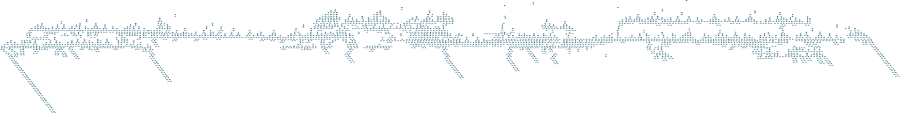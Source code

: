 digraph regression_tree {
	node [color=lightblue2 style=filled]
	size="6,6"
	"latitude
43.63200" -> "latitude
-3.48700"
	"latitude
-3.48700" -> "latitude
-17.54100"
	"latitude
-17.54100" -> "depth
29.00000"
	"depth
29.00000" -> "depth
15.00000"
	"depth
15.00000" -> "latitude
-45.19000"
	"latitude
-45.19000" -> "latitude
-56.10200"
	"latitude
-56.10200" -> "latitude
-60.27380"
	"latitude
-60.27380" -> "latitude
-60.85700"
	"latitude
-60.85700" -> "latitude
-62.87700"
	"latitude
-62.87700" -> "hoja N39"
	"latitude
-62.87700" -> "latitude
-61.54200"
	"latitude
-61.54200" -> "hoja N40"
	"latitude
-61.54200" -> "latitude
-60.95700"
	"latitude
-60.95700" -> "hoja N41"
	"latitude
-60.95700" -> "hoja N42"
	"latitude
-60.85700" -> "latitude
-60.43700"
	"latitude
-60.43700" -> "latitude
-60.77400"
	"latitude
-60.77400" -> "hoja N43"
	"latitude
-60.77400" -> "latitude
-60.72800"
	"latitude
-60.72800" -> "hoja N44"
	"latitude
-60.72800" -> "latitude
-60.59700"
	"latitude
-60.59700" -> "hoja N45"
	"latitude
-60.59700" -> "hoja N46"
	"latitude
-60.43700" -> "hoja N47"
	"latitude
-60.27380" -> "latitude
-60.21300"
	"latitude
-60.21300" -> "hoja N48"
	"latitude
-60.21300" -> "latitude
-60.16700"
	"latitude
-60.16700" -> "hoja N49"
	"latitude
-60.16700" -> "latitude
-59.38400"
	"latitude
-59.38400" -> "hoja N50"
	"latitude
-59.38400" -> "latitude
-59.09200"
	"latitude
-59.09200" -> "hoja N51"
	"latitude
-59.09200" -> "latitude
-58.49500"
	"latitude
-58.49500" -> "hoja N52"
	"latitude
-58.49500" -> "latitude
-58.22700"
	"latitude
-58.22700" -> "hoja N53"
	"latitude
-58.22700" -> "latitude
-58.01500"
	"latitude
-58.01500" -> "hoja N54"
	"latitude
-58.01500" -> "latitude
-57.72400"
	"latitude
-57.72400" -> "hoja N55"
	"latitude
-57.72400" -> "latitude
-57.33500"
	"latitude
-57.33500" -> "hoja N56"
	"latitude
-57.33500" -> "latitude
-56.72500"
	"latitude
-56.72500" -> "hoja N57"
	"latitude
-56.72500" -> "latitude
-56.52600"
	"latitude
-56.52600" -> "hoja N58"
	"latitude
-56.52600" -> "latitude
-56.41500"
	"latitude
-56.41500" -> "hoja N59"
	"latitude
-56.41500" -> "hoja N60"
	"latitude
-56.10200" -> "latitude
-55.37000"
	"latitude
-55.37000" -> "latitude
-56.04700"
	"latitude
-56.04700" -> "hoja N61"
	"latitude
-56.04700" -> "latitude
-55.94500"
	"latitude
-55.94500" -> "hoja N62"
	"latitude
-55.94500" -> "latitude
-55.83500"
	"latitude
-55.83500" -> "hoja N63"
	"latitude
-55.83500" -> "latitude
-55.62700"
	"latitude
-55.62700" -> "hoja N64"
	"latitude
-55.62700" -> "hoja N65"
	"latitude
-55.37000" -> "longitude
2.07300"
	"longitude
2.07300" -> "latitude
-53.94510"
	"latitude
-53.94510" -> "latitude
-54.97600"
	"latitude
-54.97600" -> "hoja N66"
	"latitude
-54.97600" -> "latitude
-54.47600"
	"latitude
-54.47600" -> "hoja N67"
	"latitude
-54.47600" -> "hoja N68"
	"latitude
-53.94510" -> "latitude
-53.91100"
	"latitude
-53.91100" -> "hoja N69"
	"latitude
-53.91100" -> "hoja N70"
	"longitude
2.07300" -> "latitude
-48.31400"
	"latitude
-48.31400" -> "latitude
-52.51500"
	"latitude
-52.51500" -> "latitude
-54.58800"
	"latitude
-54.58800" -> "hoja N71"
	"latitude
-54.58800" -> "latitude
-54.26320"
	"latitude
-54.26320" -> "hoja N72"
	"latitude
-54.26320" -> "latitude
-53.98300"
	"latitude
-53.98300" -> "hoja N73"
	"latitude
-53.98300" -> "latitude
-53.49670"
	"latitude
-53.49670" -> "hoja N74"
	"latitude
-53.49670" -> "hoja N75"
	"latitude
-52.51500" -> "longitude
161.34500"
	"longitude
161.34500" -> "longitude
160.51300"
	"longitude
160.51300" -> "latitude
-51.42200"
	"latitude
-51.42200" -> "hoja N76"
	"latitude
-51.42200" -> "hoja N77"
	"longitude
160.51300" -> "hoja N78"
	"longitude
161.34500" -> "hoja N79"
	"latitude
-48.31400" -> "latitude
-46.67600"
	"latitude
-46.67600" -> "hoja N80"
	"latitude
-46.67600" -> "latitude
-45.67700"
	"latitude
-45.67700" -> "hoja N81"
	"latitude
-45.67700" -> "hoja N82"
	"latitude
-45.19000" -> "depth
10.00000"
	"depth
10.00000" -> "latitude
-26.99900"
	"latitude
-26.99900" -> "latitude
-32.79300"
	"latitude
-32.79300" -> "latitude
-41.73400"
	"latitude
-41.73400" -> "hoja N83"
	"latitude
-41.73400" -> "latitude
-40.31600"
	"latitude
-40.31600" -> "hoja N84"
	"latitude
-40.31600" -> "latitude
-36.38300"
	"latitude
-36.38300" -> "hoja N85"
	"latitude
-36.38300" -> "hoja N86"
	"latitude
-32.79300" -> "latitude
-29.68200"
	"latitude
-29.68200" -> "latitude
-31.63500"
	"latitude
-31.63500" -> "hoja N87"
	"latitude
-31.63500" -> "latitude
-30.43700"
	"latitude
-30.43700" -> "hoja N88"
	"latitude
-30.43700" -> "latitude
-29.99200"
	"latitude
-29.99200" -> "hoja N89"
	"latitude
-29.99200" -> "hoja N90"
	"latitude
-29.68200" -> "hoja N91"
	"latitude
-26.99900" -> "latitude
-22.25200"
	"latitude
-22.25200" -> "latitude
-26.52500"
	"latitude
-26.52500" -> "hoja N92"
	"latitude
-26.52500" -> "latitude
-24.89400"
	"latitude
-24.89400" -> "hoja N93"
	"latitude
-24.89400" -> "latitude
-23.03900"
	"latitude
-23.03900" -> "hoja N94"
	"latitude
-23.03900" -> "hoja N95"
	"latitude
-22.25200" -> "latitude
-20.62800"
	"latitude
-20.62800" -> "latitude
-21.98600"
	"latitude
-21.98600" -> "hoja N96"
	"latitude
-21.98600" -> "latitude
-21.70600"
	"latitude
-21.70600" -> "hoja N97"
	"latitude
-21.70600" -> "hoja N98"
	"latitude
-20.62800" -> "hoja N99"
	"depth
10.00000" -> "latitude
-35.36390"
	"latitude
-35.36390" -> "latitude
-44.86500"
	"latitude
-44.86500" -> "hoja N100"
	"latitude
-44.86500" -> "latitude
-43.52200"
	"latitude
-43.52200" -> "hoja N101"
	"latitude
-43.52200" -> "latitude
-42.81300"
	"latitude
-42.81300" -> "hoja N102"
	"latitude
-42.81300" -> "latitude
-42.32050"
	"latitude
-42.32050" -> "hoja N103"
	"latitude
-42.32050" -> "latitude
-41.69800"
	"latitude
-41.69800" -> "hoja N104"
	"latitude
-41.69800" -> "latitude
-40.34400"
	"latitude
-40.34400" -> "hoja N105"
	"latitude
-40.34400" -> "latitude
-38.60620"
	"latitude
-38.60620" -> "hoja N106"
	"latitude
-38.60620" -> "latitude
-38.52000"
	"latitude
-38.52000" -> "hoja N107"
	"latitude
-38.52000" -> "latitude
-36.46000"
	"latitude
-36.46000" -> "hoja N108"
	"latitude
-36.46000" -> "latitude
-36.36010"
	"latitude
-36.36010" -> "hoja N109"
	"latitude
-36.36010" -> "latitude
-36.25600"
	"latitude
-36.25600" -> "hoja N110"
	"latitude
-36.25600" -> "latitude
-36.00700"
	"latitude
-36.00700" -> "hoja N111"
	"latitude
-36.00700" -> "latitude
-35.81500"
	"latitude
-35.81500" -> "hoja N112"
	"latitude
-35.81500" -> "hoja N113"
	"latitude
-35.36390" -> "latitude
-21.50270"
	"latitude
-21.50270" -> "latitude
-32.98700"
	"latitude
-32.98700" -> "latitude
-34.29500"
	"latitude
-34.29500" -> "hoja N114"
	"latitude
-34.29500" -> "hoja N115"
	"latitude
-32.98700" -> "latitude
-29.43500"
	"latitude
-29.43500" -> "hoja N116"
	"latitude
-29.43500" -> "latitude
-27.21100"
	"latitude
-27.21100" -> "hoja N117"
	"latitude
-27.21100" -> "hoja N118"
	"latitude
-21.50270" -> "hoja N119"
	"depth
15.00000" -> "latitude
-30.33300"
	"latitude
-30.33300" -> "latitude
-44.94800"
	"latitude
-44.94800" -> "latitude
-60.60700"
	"latitude
-60.60700" -> "hoja N120"
	"latitude
-60.60700" -> "latitude
-60.24400"
	"latitude
-60.24400" -> "hoja N121"
	"latitude
-60.24400" -> "latitude
-60.12200"
	"latitude
-60.12200" -> "hoja N122"
	"latitude
-60.12200" -> "latitude
-59.67400"
	"latitude
-59.67400" -> "hoja N123"
	"latitude
-59.67400" -> "latitude
-59.23200"
	"latitude
-59.23200" -> "hoja N124"
	"latitude
-59.23200" -> "latitude
-58.15300"
	"latitude
-58.15300" -> "hoja N125"
	"latitude
-58.15300" -> "latitude
-57.89400"
	"latitude
-57.89400" -> "hoja N126"
	"latitude
-57.89400" -> "latitude
-56.66500"
	"latitude
-56.66500" -> "hoja N127"
	"latitude
-56.66500" -> "latitude
-56.34400"
	"latitude
-56.34400" -> "hoja N128"
	"latitude
-56.34400" -> "latitude
-55.66400"
	"latitude
-55.66400" -> "hoja N129"
	"latitude
-55.66400" -> "latitude
-55.53200"
	"latitude
-55.53200" -> "hoja N130"
	"latitude
-55.53200" -> "latitude
-55.11200"
	"latitude
-55.11200" -> "hoja N131"
	"latitude
-55.11200" -> "latitude
-54.07200"
	"latitude
-54.07200" -> "hoja N132"
	"latitude
-54.07200" -> "latitude
-53.47200"
	"latitude
-53.47200" -> "hoja N133"
	"latitude
-53.47200" -> "latitude
-52.74400"
	"latitude
-52.74400" -> "hoja N134"
	"latitude
-52.74400" -> "latitude
-51.96400"
	"latitude
-51.96400" -> "hoja N135"
	"latitude
-51.96400" -> "latitude
-49.86700"
	"latitude
-49.86700" -> "hoja N136"
	"latitude
-49.86700" -> "latitude
-49.52200"
	"latitude
-49.52200" -> "hoja N137"
	"latitude
-49.52200" -> "latitude
-49.14300"
	"latitude
-49.14300" -> "hoja N138"
	"latitude
-49.14300" -> "latitude
-49.09400"
	"latitude
-49.09400" -> "hoja N139"
	"latitude
-49.09400" -> "latitude
-48.70700"
	"latitude
-48.70700" -> "hoja N140"
	"latitude
-48.70700" -> "latitude
-45.78500"
	"latitude
-45.78500" -> "hoja N141"
	"latitude
-45.78500" -> "latitude
-45.38300"
	"latitude
-45.38300" -> "hoja N142"
	"latitude
-45.38300" -> "hoja N143"
	"latitude
-44.94800" -> "latitude
-38.14300"
	"latitude
-38.14300" -> "longitude
-74.36800"
	"longitude
-74.36800" -> "latitude
-43.80000"
	"latitude
-43.80000" -> "hoja N144"
	"latitude
-43.80000" -> "latitude
-41.42100"
	"latitude
-41.42100" -> "hoja N145"
	"latitude
-41.42100" -> "hoja N146"
	"longitude
-74.36800" -> "latitude
-39.67000"
	"latitude
-39.67000" -> "latitude
-41.70400"
	"latitude
-41.70400" -> "mag
7.00000"
	"mag
7.00000" -> "latitude
-43.35300"
	"latitude
-43.35300" -> "hoja N147"
	"latitude
-43.35300" -> "hoja N148"
	"mag
7.00000" -> "hoja N149"
	"latitude
-41.70400" -> "latitude
-41.26100"
	"latitude
-41.26100" -> "hoja N150"
	"latitude
-41.26100" -> "latitude
-41.12400"
	"latitude
-41.12400" -> "hoja N151"
	"latitude
-41.12400" -> "hoja N152"
	"latitude
-39.67000" -> "longitude
-72.69100"
	"longitude
-72.69100" -> "latitude
-38.54300"
	"latitude
-38.54300" -> "hoja N153"
	"latitude
-38.54300" -> "hoja N154"
	"longitude
-72.69100" -> "hoja N155"
	"latitude
-38.14300" -> "latitude
-37.64780"
	"latitude
-37.64780" -> "latitude
-38.06100"
	"latitude
-38.06100" -> "hoja N156"
	"latitude
-38.06100" -> "latitude
-37.86000"
	"latitude
-37.86000" -> "hoja N157"
	"latitude
-37.86000" -> "hoja N158"
	"latitude
-37.64780" -> "latitude
-33.07800"
	"latitude
-33.07800" -> "latitude
-34.32600"
	"latitude
-34.32600" -> "longitude
-73.23800"
	"longitude
-73.23800" -> "hoja N159"
	"longitude
-73.23800" -> "latitude
-36.12200"
	"latitude
-36.12200" -> "hoja N160"
	"latitude
-36.12200" -> "hoja N161"
	"latitude
-34.32600" -> "latitude
-33.83200"
	"latitude
-33.83200" -> "hoja N162"
	"latitude
-33.83200" -> "hoja N163"
	"latitude
-33.07800" -> "longitude
-177.00700"
	"longitude
-177.00700" -> "hoja N164"
	"longitude
-177.00700" -> "latitude
-31.67200"
	"latitude
-31.67200" -> "depth
25.00000"
	"depth
25.00000" -> "hoja N165"
	"depth
25.00000" -> "hoja N166"
	"latitude
-31.67200" -> "latitude
-31.56220"
	"latitude
-31.56220" -> "hoja N167"
	"latitude
-31.56220" -> "hoja N168"
	"latitude
-30.33300" -> "latitude
-23.00800"
	"latitude
-23.00800" -> "latitude
-29.05300"
	"latitude
-29.05300" -> "latitude
-29.53900"
	"latitude
-29.53900" -> "latitude
-30.22700"
	"latitude
-30.22700" -> "hoja N169"
	"latitude
-30.22700" -> "longitude
-177.08000"
	"longitude
-177.08000" -> "latitude
-29.97720"
	"latitude
-29.97720" -> "hoja N170"
	"latitude
-29.97720" -> "hoja N171"
	"longitude
-177.08000" -> "latitude
-30.05800"
	"latitude
-30.05800" -> "hoja N172"
	"latitude
-30.05800" -> "hoja N173"
	"latitude
-29.53900" -> "latitude
-29.31800"
	"latitude
-29.31800" -> "hoja N174"
	"latitude
-29.31800" -> "hoja N175"
	"latitude
-29.05300" -> "latitude
-26.53600"
	"latitude
-26.53600" -> "latitude
-28.36500"
	"latitude
-28.36500" -> "longitude
-71.41700"
	"longitude
-71.41700" -> "hoja N176"
	"longitude
-71.41700" -> "hoja N177"
	"latitude
-28.36500" -> "latitude
-28.31400"
	"latitude
-28.31400" -> "hoja N178"
	"latitude
-28.31400" -> "latitude
-28.07400"
	"latitude
-28.07400" -> "hoja N179"
	"latitude
-28.07400" -> "hoja N180"
	"latitude
-26.53600" -> "latitude
-23.87800"
	"latitude
-23.87800" -> "latitude
-25.49400"
	"latitude
-25.49400" -> "hoja N181"
	"latitude
-25.49400" -> "hoja N182"
	"latitude
-23.87800" -> "latitude
-23.07000"
	"latitude
-23.07000" -> "latitude
-23.40900"
	"latitude
-23.40900" -> "hoja N183"
	"latitude
-23.40900" -> "hoja N184"
	"latitude
-23.07000" -> "hoja N185"
	"latitude
-23.00800" -> "latitude
-20.55300"
	"latitude
-20.55300" -> "latitude
-22.48500"
	"latitude
-22.48500" -> "latitude
-22.75800"
	"latitude
-22.75800" -> "hoja N186"
	"latitude
-22.75800" -> "latitude
-22.64200"
	"latitude
-22.64200" -> "hoja N187"
	"latitude
-22.64200" -> "hoja N188"
	"latitude
-22.48500" -> "longitude
169.03500"
	"longitude
169.03500" -> "latitude
-20.79690"
	"latitude
-20.79690" -> "hoja N189"
	"latitude
-20.79690" -> "hoja N190"
	"longitude
169.03500" -> "depth
16.37000"
	"depth
16.37000" -> "latitude
-22.42100"
	"latitude
-22.42100" -> "hoja N191"
	"latitude
-22.42100" -> "hoja N192"
	"depth
16.37000" -> "longitude
170.10400"
	"longitude
170.10400" -> "hoja N193"
	"longitude
170.10400" -> "hoja N194"
	"latitude
-20.55300" -> "latitude
-18.54600"
	"latitude
-18.54600" -> "latitude
-20.12200"
	"latitude
-20.12200" -> "hoja N195"
	"latitude
-20.12200" -> "longitude
-70.70220"
	"longitude
-70.70220" -> "longitude
-173.04200"
	"longitude
-173.04200" -> "hoja N196"
	"longitude
-173.04200" -> "hoja N197"
	"longitude
-70.70220" -> "longitude
168.16100"
	"longitude
168.16100" -> "hoja N198"
	"longitude
168.16100" -> "hoja N199"
	"latitude
-18.54600" -> "latitude
-17.94000"
	"latitude
-17.94000" -> "latitude
-18.33500"
	"latitude
-18.33500" -> "hoja N200"
	"latitude
-18.33500" -> "hoja N201"
	"latitude
-17.94000" -> "longitude
167.68200"
	"longitude
167.68200" -> "latitude
-17.82100"
	"latitude
-17.82100" -> "hoja N202"
	"latitude
-17.82100" -> "hoja N203"
	"longitude
167.68200" -> "hoja N204"
	"depth
29.00000" -> "depth
185.10000"
	"depth
185.10000" -> "latitude
-27.26000"
	"latitude
-27.26000" -> "latitude
-53.65100"
	"latitude
-53.65100" -> "latitude
-60.82300"
	"latitude
-60.82300" -> "hoja N205"
	"latitude
-60.82300" -> "latitude
-60.06300"
	"latitude
-60.06300" -> "hoja N206"
	"latitude
-60.06300" -> "latitude
-59.70000"
	"latitude
-59.70000" -> "hoja N207"
	"latitude
-59.70000" -> "latitude
-59.42600"
	"latitude
-59.42600" -> "hoja N208"
	"latitude
-59.42600" -> "latitude
-58.89300"
	"latitude
-58.89300" -> "hoja N209"
	"latitude
-58.89300" -> "latitude
-58.28500"
	"latitude
-58.28500" -> "hoja N210"
	"latitude
-58.28500" -> "latitude
-56.75600"
	"latitude
-56.75600" -> "hoja N211"
	"latitude
-56.75600" -> "latitude
-56.45100"
	"latitude
-56.45100" -> "hoja N212"
	"latitude
-56.45100" -> "latitude
-56.36200"
	"latitude
-56.36200" -> "hoja N213"
	"latitude
-56.36200" -> "latitude
-56.24090"
	"latitude
-56.24090" -> "hoja N214"
	"latitude
-56.24090" -> "latitude
-55.71700"
	"latitude
-55.71700" -> "hoja N215"
	"latitude
-55.71700" -> "hoja N216"
	"latitude
-53.65100" -> "longitude
-72.86600"
	"longitude
-72.86600" -> "depth
36.00000"
	"depth
36.00000" -> "depth
34.00000"
	"depth
34.00000" -> "latitude
-28.86600"
	"latitude
-28.86600" -> "latitude
-32.78400"
	"latitude
-32.78400" -> "hoja N217"
	"latitude
-32.78400" -> "latitude
-30.52900"
	"latitude
-30.52900" -> "hoja N218"
	"latitude
-30.52900" -> "latitude
-30.23900"
	"latitude
-30.23900" -> "hoja N219"
	"latitude
-30.23900" -> "latitude
-29.93400"
	"latitude
-29.93400" -> "hoja N220"
	"latitude
-29.93400" -> "latitude
-29.88700"
	"latitude
-29.88700" -> "hoja N221"
	"latitude
-29.88700" -> "latitude
-29.12200"
	"latitude
-29.12200" -> "hoja N222"
	"latitude
-29.12200" -> "hoja N223"
	"latitude
-28.86600" -> "hoja N224"
	"depth
34.00000" -> "latitude
-32.58900"
	"latitude
-32.58900" -> "hoja N225"
	"latitude
-32.58900" -> "latitude
-30.92800"
	"latitude
-30.92800" -> "hoja N226"
	"latitude
-30.92800" -> "latitude
-30.41800"
	"latitude
-30.41800" -> "hoja N227"
	"latitude
-30.41800" -> "latitude
-30.07400"
	"latitude
-30.07400" -> "hoja N228"
	"latitude
-30.07400" -> "latitude
-29.93400"
	"latitude
-29.93400" -> "hoja N229"
	"latitude
-29.93400" -> "latitude
-29.72300"
	"latitude
-29.72300" -> "hoja N230"
	"latitude
-29.72300" -> "latitude
-29.21100"
	"latitude
-29.21100" -> "hoja N231"
	"latitude
-29.21100" -> "latitude
-28.84000"
	"latitude
-28.84000" -> "hoja N232"
	"latitude
-28.84000" -> "hoja N233"
	"depth
36.00000" -> "latitude
-30.79900"
	"latitude
-30.79900" -> "latitude
-31.74470"
	"latitude
-31.74470" -> "latitude
-37.09300"
	"latitude
-37.09300" -> "hoja N234"
	"latitude
-37.09300" -> "latitude
-32.79500"
	"latitude
-32.79500" -> "hoja N235"
	"latitude
-32.79500" -> "hoja N236"
	"latitude
-31.74470" -> "hoja N237"
	"latitude
-30.79900" -> "latitude
-30.62000"
	"latitude
-30.62000" -> "hoja N238"
	"latitude
-30.62000" -> "latitude
-30.53100"
	"latitude
-30.53100" -> "hoja N239"
	"latitude
-30.53100" -> "latitude
-30.48700"
	"latitude
-30.48700" -> "hoja N240"
	"latitude
-30.48700" -> "latitude
-29.66600"
	"latitude
-29.66600" -> "hoja N241"
	"latitude
-29.66600" -> "hoja N242"
	"longitude
-72.86600" -> "latitude
-28.54900"
	"latitude
-28.54900" -> "latitude
-33.20700"
	"latitude
-33.20700" -> "longitude
-71.66300"
	"longitude
-71.66300" -> "latitude
-35.15500"
	"latitude
-35.15500" -> "latitude
-35.68500"
	"latitude
-35.68500" -> "hoja N243"
	"latitude
-35.68500" -> "hoja N244"
	"latitude
-35.15500" -> "hoja N245"
	"longitude
-71.66300" -> "latitude
-40.44600"
	"latitude
-40.44600" -> "latitude
-48.69100"
	"latitude
-48.69100" -> "hoja N246"
	"latitude
-48.69100" -> "latitude
-46.67500"
	"latitude
-46.67500" -> "hoja N247"
	"latitude
-46.67500" -> "hoja N248"
	"latitude
-40.44600" -> "longitude
179.28800"
	"longitude
179.28800" -> "latitude
-38.34300"
	"latitude
-38.34300" -> "hoja N249"
	"latitude
-38.34300" -> "latitude
-33.87700"
	"latitude
-33.87700" -> "latitude
-36.66300"
	"latitude
-36.66300" -> "hoja N250"
	"latitude
-36.66300" -> "hoja N251"
	"latitude
-33.87700" -> "hoja N252"
	"longitude
179.28800" -> "hoja N253"
	"latitude
-33.20700" -> "longitude
-71.45190"
	"longitude
-71.45190" -> "latitude
-32.28700"
	"latitude
-32.28700" -> "longitude
-71.79300"
	"longitude
-71.79300" -> "hoja N254"
	"longitude
-71.79300" -> "hoja N255"
	"latitude
-32.28700" -> "hoja N256"
	"longitude
-71.45190" -> "latitude
-32.52200"
	"latitude
-32.52200" -> "hoja N257"
	"latitude
-32.52200" -> "latitude
-32.31200"
	"latitude
-32.31200" -> "hoja N258"
	"latitude
-32.31200" -> "latitude
-32.19200"
	"latitude
-32.19200" -> "hoja N259"
	"latitude
-32.19200" -> "latitude
-31.62260"
	"latitude
-31.62260" -> "hoja N260"
	"latitude
-31.62260" -> "latitude
-30.93300"
	"latitude
-30.93300" -> "hoja N261"
	"latitude
-30.93300" -> "latitude
-29.67000"
	"latitude
-29.67000" -> "hoja N262"
	"latitude
-29.67000" -> "hoja N263"
	"latitude
-28.54900" -> "latitude
-28.29300"
	"latitude
-28.29300" -> "hoja N264"
	"latitude
-28.29300" -> "latitude
-28.13500"
	"latitude
-28.13500" -> "hoja N265"
	"latitude
-28.13500" -> "latitude
-27.95800"
	"latitude
-27.95800" -> "hoja N266"
	"latitude
-27.95800" -> "latitude
-27.84500"
	"latitude
-27.84500" -> "hoja N267"
	"latitude
-27.84500" -> "hoja N268"
	"latitude
-27.26000" -> "latitude
-21.45200"
	"latitude
-21.45200" -> "latitude
-22.10100"
	"latitude
-22.10100" -> "latitude
-23.80400"
	"latitude
-23.80400" -> "latitude
-24.13300"
	"latitude
-24.13300" -> "latitude
-25.63300"
	"latitude
-25.63300" -> "latitude
-26.43200"
	"latitude
-26.43200" -> "latitude
-26.75300"
	"latitude
-26.75300" -> "hoja N269"
	"latitude
-26.75300" -> "hoja N270"
	"latitude
-26.43200" -> "longitude
-175.24100"
	"longitude
-175.24100" -> "hoja N271"
	"longitude
-175.24100" -> "hoja N272"
	"latitude
-25.63300" -> "latitude
-24.71000"
	"latitude
-24.71000" -> "latitude
-24.89300"
	"latitude
-24.89300" -> "hoja N273"
	"latitude
-24.89300" -> "longitude
-70.56800"
	"longitude
-70.56800" -> "hoja N274"
	"longitude
-70.56800" -> "hoja N275"
	"latitude
-24.71000" -> "latitude
-24.41800"
	"latitude
-24.41800" -> "hoja N276"
	"latitude
-24.41800" -> "hoja N277"
	"latitude
-24.13300" -> "latitude
-23.97700"
	"latitude
-23.97700" -> "hoja N278"
	"latitude
-23.97700" -> "hoja N279"
	"latitude
-23.80400" -> "latitude
-22.60600"
	"latitude
-22.60600" -> "depth
45.00000"
	"depth
45.00000" -> "latitude
-23.16900"
	"latitude
-23.16900" -> "hoja N280"
	"latitude
-23.16900" -> "hoja N281"
	"depth
45.00000" -> "latitude
-23.46600"
	"latitude
-23.46600" -> "hoja N282"
	"latitude
-23.46600" -> "latitude
-22.95400"
	"latitude
-22.95400" -> "hoja N283"
	"latitude
-22.95400" -> "hoja N284"
	"latitude
-22.60600" -> "latitude
-22.27900"
	"latitude
-22.27900" -> "latitude
-22.52300"
	"latitude
-22.52300" -> "hoja N285"
	"latitude
-22.52300" -> "latitude
-22.50400"
	"latitude
-22.50400" -> "hoja N286"
	"latitude
-22.50400" -> "hoja N287"
	"latitude
-22.27900" -> "depth
55.50000"
	"depth
55.50000" -> "hoja N288"
	"depth
55.50000" -> "hoja N289"
	"latitude
-22.10100" -> "latitude
-22.02200"
	"latitude
-22.02200" -> "hoja N290"
	"latitude
-22.02200" -> "latitude
-21.98200"
	"latitude
-21.98200" -> "hoja N291"
	"latitude
-21.98200" -> "latitude
-21.87100"
	"latitude
-21.87100" -> "hoja N292"
	"latitude
-21.87100" -> "latitude
-21.74300"
	"latitude
-21.74300" -> "hoja N293"
	"latitude
-21.74300" -> "latitude
-21.70100"
	"latitude
-21.70100" -> "hoja N294"
	"latitude
-21.70100" -> "latitude
-21.56800"
	"latitude
-21.56800" -> "hoja N295"
	"latitude
-21.56800" -> "latitude
-21.49200"
	"latitude
-21.49200" -> "hoja N296"
	"latitude
-21.49200" -> "hoja N297"
	"latitude
-21.45200" -> "latitude
-19.57600"
	"latitude
-19.57600" -> "latitude
-20.07100"
	"latitude
-20.07100" -> "latitude
-20.81100"
	"latitude
-20.81100" -> "latitude
-21.24400"
	"latitude
-21.24400" -> "hoja N298"
	"latitude
-21.24400" -> "latitude
-21.18200"
	"latitude
-21.18200" -> "hoja N299"
	"latitude
-21.18200" -> "hoja N300"
	"latitude
-20.81100" -> "latitude
-20.50000"
	"latitude
-20.50000" -> "latitude
-20.61700"
	"latitude
-20.61700" -> "hoja N301"
	"latitude
-20.61700" -> "latitude
-20.57400"
	"latitude
-20.57400" -> "hoja N302"
	"latitude
-20.57400" -> "latitude
-20.52000"
	"latitude
-20.52000" -> "hoja N303"
	"latitude
-20.52000" -> "hoja N304"
	"latitude
-20.50000" -> "latitude
-20.23000"
	"latitude
-20.23000" -> "latitude
-20.48800"
	"latitude
-20.48800" -> "hoja N305"
	"latitude
-20.48800" -> "latitude
-20.40700"
	"latitude
-20.40700" -> "hoja N306"
	"latitude
-20.40700" -> "hoja N307"
	"latitude
-20.23000" -> "hoja N308"
	"latitude
-20.07100" -> "latitude
-20.05900"
	"latitude
-20.05900" -> "hoja N309"
	"latitude
-20.05900" -> "latitude
-19.98700"
	"latitude
-19.98700" -> "hoja N310"
	"latitude
-19.98700" -> "latitude
-19.91200"
	"latitude
-19.91200" -> "hoja N311"
	"latitude
-19.91200" -> "hoja N312"
	"latitude
-19.57600" -> "latitude
-18.41100"
	"latitude
-18.41100" -> "latitude
-19.54400"
	"latitude
-19.54400" -> "hoja N313"
	"latitude
-19.54400" -> "latitude
-19.51100"
	"latitude
-19.51100" -> "hoja N314"
	"latitude
-19.51100" -> "latitude
-19.43500"
	"latitude
-19.43500" -> "hoja N315"
	"latitude
-19.43500" -> "latitude
-19.26200"
	"latitude
-19.26200" -> "hoja N316"
	"latitude
-19.26200" -> "latitude
-19.09100"
	"latitude
-19.09100" -> "hoja N317"
	"latitude
-19.09100" -> "latitude
-18.98400"
	"latitude
-18.98400" -> "hoja N318"
	"latitude
-18.98400" -> "latitude
-18.95400"
	"latitude
-18.95400" -> "hoja N319"
	"latitude
-18.95400" -> "latitude
-18.90300"
	"latitude
-18.90300" -> "hoja N320"
	"latitude
-18.90300" -> "latitude
-18.77100"
	"latitude
-18.77100" -> "hoja N321"
	"latitude
-18.77100" -> "latitude
-18.68500"
	"latitude
-18.68500" -> "hoja N322"
	"latitude
-18.68500" -> "hoja N323"
	"latitude
-18.41100" -> "latitude
-18.30800"
	"latitude
-18.30800" -> "latitude
-18.36500"
	"latitude
-18.36500" -> "hoja N324"
	"latitude
-18.36500" -> "hoja N325"
	"latitude
-18.30800" -> "latitude
-18.08300"
	"latitude
-18.08300" -> "hoja N326"
	"latitude
-18.08300" -> "latitude
-17.89700"
	"latitude
-17.89700" -> "hoja N327"
	"latitude
-17.89700" -> "hoja N328"
	"depth
185.10000" -> "latitude
-32.24100"
	"latitude
-32.24100" -> "hoja N329"
	"latitude
-32.24100" -> "latitude
-31.96500"
	"latitude
-31.96500" -> "hoja N330"
	"latitude
-31.96500" -> "latitude
-31.51100"
	"latitude
-31.51100" -> "hoja N331"
	"latitude
-31.51100" -> "latitude
-31.16000"
	"latitude
-31.16000" -> "hoja N332"
	"latitude
-31.16000" -> "latitude
-28.69200"
	"latitude
-28.69200" -> "hoja N333"
	"latitude
-28.69200" -> "latitude
-28.50100"
	"latitude
-28.50100" -> "hoja N334"
	"latitude
-28.50100" -> "latitude
-28.30700"
	"latitude
-28.30700" -> "hoja N335"
	"latitude
-28.30700" -> "latitude
-28.27700"
	"latitude
-28.27700" -> "hoja N336"
	"latitude
-28.27700" -> "latitude
-27.50700"
	"latitude
-27.50700" -> "hoja N337"
	"latitude
-27.50700" -> "latitude
-26.80300"
	"latitude
-26.80300" -> "hoja N338"
	"latitude
-26.80300" -> "latitude
-26.64200"
	"latitude
-26.64200" -> "hoja N339"
	"latitude
-26.64200" -> "latitude
-26.05200"
	"latitude
-26.05200" -> "hoja N340"
	"latitude
-26.05200" -> "latitude
-25.77500"
	"latitude
-25.77500" -> "hoja N341"
	"latitude
-25.77500" -> "latitude
-25.51600"
	"latitude
-25.51600" -> "hoja N342"
	"latitude
-25.51600" -> "latitude
-24.72500"
	"latitude
-24.72500" -> "hoja N343"
	"latitude
-24.72500" -> "latitude
-23.87100"
	"latitude
-23.87100" -> "hoja N344"
	"latitude
-23.87100" -> "latitude
-23.86130"
	"latitude
-23.86130" -> "hoja N345"
	"latitude
-23.86130" -> "latitude
-23.59400"
	"latitude
-23.59400" -> "hoja N346"
	"latitude
-23.59400" -> "latitude
-23.54800"
	"latitude
-23.54800" -> "hoja N347"
	"latitude
-23.54800" -> "latitude
-23.11300"
	"latitude
-23.11300" -> "hoja N348"
	"latitude
-23.11300" -> "latitude
-23.05200"
	"latitude
-23.05200" -> "hoja N349"
	"latitude
-23.05200" -> "latitude
-22.76700"
	"latitude
-22.76700" -> "hoja N350"
	"latitude
-22.76700" -> "latitude
-22.48300"
	"latitude
-22.48300" -> "hoja N351"
	"latitude
-22.48300" -> "latitude
-22.22700"
	"latitude
-22.22700" -> "hoja N352"
	"latitude
-22.22700" -> "latitude
-22.15100"
	"latitude
-22.15100" -> "hoja N353"
	"latitude
-22.15100" -> "latitude
-22.03700"
	"latitude
-22.03700" -> "hoja N354"
	"latitude
-22.03700" -> "latitude
-21.98400"
	"latitude
-21.98400" -> "hoja N355"
	"latitude
-21.98400" -> "latitude
-21.88200"
	"latitude
-21.88200" -> "hoja N356"
	"latitude
-21.88200" -> "latitude
-21.81900"
	"latitude
-21.81900" -> "hoja N357"
	"latitude
-21.81900" -> "latitude
-21.69600"
	"latitude
-21.69600" -> "hoja N358"
	"latitude
-21.69600" -> "latitude
-21.61100"
	"latitude
-21.61100" -> "hoja N359"
	"latitude
-21.61100" -> "latitude
-21.24600"
	"latitude
-21.24600" -> "hoja N360"
	"latitude
-21.24600" -> "latitude
-21.14900"
	"latitude
-21.14900" -> "hoja N361"
	"latitude
-21.14900" -> "latitude
-21.08000"
	"latitude
-21.08000" -> "hoja N362"
	"latitude
-21.08000" -> "latitude
-20.94800"
	"latitude
-20.94800" -> "hoja N363"
	"latitude
-20.94800" -> "latitude
-20.91700"
	"latitude
-20.91700" -> "hoja N364"
	"latitude
-20.91700" -> "latitude
-20.81010"
	"latitude
-20.81010" -> "hoja N365"
	"latitude
-20.81010" -> "latitude
-20.69000"
	"latitude
-20.69000" -> "hoja N366"
	"latitude
-20.69000" -> "latitude
-20.59600"
	"latitude
-20.59600" -> "hoja N367"
	"latitude
-20.59600" -> "latitude
-20.41200"
	"latitude
-20.41200" -> "hoja N368"
	"latitude
-20.41200" -> "latitude
-20.29200"
	"latitude
-20.29200" -> "hoja N369"
	"latitude
-20.29200" -> "latitude
-20.19000"
	"latitude
-20.19000" -> "hoja N370"
	"latitude
-20.19000" -> "latitude
-20.06800"
	"latitude
-20.06800" -> "hoja N371"
	"latitude
-20.06800" -> "latitude
-20.00200"
	"latitude
-20.00200" -> "hoja N372"
	"latitude
-20.00200" -> "latitude
-19.70500"
	"latitude
-19.70500" -> "hoja N373"
	"latitude
-19.70500" -> "hoja N374"
	"latitude
-17.54100" -> "latitude
-7.78000"
	"latitude
-7.78000" -> "latitude
-12.51700"
	"latitude
-12.51700" -> "latitude
-16.75900"
	"latitude
-16.75900" -> "latitude
-17.41600"
	"latitude
-17.41600" -> "hoja N375"
	"latitude
-17.41600" -> "latitude
-17.37600"
	"latitude
-17.37600" -> "hoja N376"
	"latitude
-17.37600" -> "latitude
-17.33400"
	"latitude
-17.33400" -> "hoja N377"
	"latitude
-17.33400" -> "latitude
-17.26000"
	"latitude
-17.26000" -> "hoja N378"
	"latitude
-17.26000" -> "latitude
-17.23900"
	"latitude
-17.23900" -> "hoja N379"
	"latitude
-17.23900" -> "latitude
-17.17800"
	"latitude
-17.17800" -> "hoja N380"
	"latitude
-17.17800" -> "latitude
-17.10900"
	"latitude
-17.10900" -> "hoja N381"
	"latitude
-17.10900" -> "latitude
-17.04100"
	"latitude
-17.04100" -> "hoja N382"
	"latitude
-17.04100" -> "latitude
-17.02100"
	"latitude
-17.02100" -> "hoja N383"
	"latitude
-17.02100" -> "latitude
-16.97830"
	"latitude
-16.97830" -> "hoja N384"
	"latitude
-16.97830" -> "latitude
-16.92500"
	"latitude
-16.92500" -> "hoja N385"
	"latitude
-16.92500" -> "latitude
-16.83000"
	"latitude
-16.83000" -> "hoja N386"
	"latitude
-16.83000" -> "hoja N387"
	"latitude
-16.75900" -> "longitude
166.42900"
	"longitude
166.42900" -> "latitude
-13.45700"
	"latitude
-13.45700" -> "longitude
-173.08500"
	"longitude
-173.08500" -> "latitude
-15.86000"
	"latitude
-15.86000" -> "latitude
-16.49600"
	"latitude
-16.49600" -> "hoja N388"
	"latitude
-16.49600" -> "latitude
-16.21200"
	"latitude
-16.21200" -> "hoja N389"
	"latitude
-16.21200" -> "latitude
-15.93400"
	"latitude
-15.93400" -> "hoja N390"
	"latitude
-15.93400" -> "hoja N391"
	"latitude
-15.86000" -> "latitude
-15.21200"
	"latitude
-15.21200" -> "latitude
-15.75100"
	"latitude
-15.75100" -> "hoja N392"
	"latitude
-15.75100" -> "latitude
-15.72700"
	"latitude
-15.72700" -> "hoja N393"
	"latitude
-15.72700" -> "latitude
-15.54700"
	"latitude
-15.54700" -> "hoja N394"
	"latitude
-15.54700" -> "latitude
-15.46100"
	"latitude
-15.46100" -> "hoja N395"
	"latitude
-15.46100" -> "latitude
-15.44300"
	"latitude
-15.44300" -> "hoja N396"
	"latitude
-15.44300" -> "latitude
-15.37000"
	"latitude
-15.37000" -> "hoja N397"
	"latitude
-15.37000" -> "latitude
-15.31970"
	"latitude
-15.31970" -> "hoja N398"
	"latitude
-15.31970" -> "latitude
-15.26800"
	"latitude
-15.26800" -> "hoja N399"
	"latitude
-15.26800" -> "latitude
-15.26500"
	"latitude
-15.26500" -> "hoja N400"
	"latitude
-15.26500" -> "latitude
-15.25900"
	"latitude
-15.25900" -> "hoja N401"
	"latitude
-15.25900" -> "hoja N402"
	"latitude
-15.21200" -> "depth
18.00000"
	"depth
18.00000" -> "latitude
-14.98310"
	"latitude
-14.98310" -> "hoja N403"
	"latitude
-14.98310" -> "hoja N404"
	"depth
18.00000" -> "hoja N405"
	"longitude
-173.08500" -> "latitude
-15.36400"
	"latitude
-15.36400" -> "longitude
-73.98700"
	"longitude
-73.98700" -> "latitude
-15.83850"
	"latitude
-15.83850" -> "latitude
-16.34600"
	"latitude
-16.34600" -> "hoja N406"
	"latitude
-16.34600" -> "hoja N407"
	"latitude
-15.83850" -> "hoja N408"
	"longitude
-73.98700" -> "longitude
-73.64100"
	"longitude
-73.64100" -> "hoja N409"
	"longitude
-73.64100" -> "latitude
-16.50600"
	"latitude
-16.50600" -> "hoja N410"
	"latitude
-16.50600" -> "latitude
-16.39000"
	"latitude
-16.39000" -> "hoja N411"
	"latitude
-16.39000" -> "latitude
-15.89400"
	"latitude
-15.89400" -> "hoja N412"
	"latitude
-15.89400" -> "hoja N413"
	"latitude
-15.36400" -> "depth
11.00000"
	"depth
11.00000" -> "hoja N414"
	"depth
11.00000" -> "latitude
-15.00800"
	"latitude
-15.00800" -> "hoja N415"
	"latitude
-15.00800" -> "latitude
-14.81900"
	"latitude
-14.81900" -> "hoja N416"
	"latitude
-14.81900" -> "latitude
-14.53000"
	"latitude
-14.53000" -> "hoja N417"
	"latitude
-14.53000" -> "latitude
-14.28200"
	"latitude
-14.28200" -> "hoja N418"
	"latitude
-14.28200" -> "latitude
-14.07300"
	"latitude
-14.07300" -> "hoja N419"
	"latitude
-14.07300" -> "latitude
-13.98700"
	"latitude
-13.98700" -> "hoja N420"
	"latitude
-13.98700" -> "latitude
-13.74000"
	"latitude
-13.74000" -> "hoja N421"
	"latitude
-13.74000" -> "hoja N422"
	"latitude
-13.45700" -> "latitude
-13.10800"
	"latitude
-13.10800" -> "longitude
-72.18700"
	"longitude
-72.18700" -> "hoja N423"
	"longitude
-72.18700" -> "latitude
-13.42600"
	"latitude
-13.42600" -> "hoja N424"
	"latitude
-13.42600" -> "hoja N425"
	"latitude
-13.10800" -> "latitude
-12.59200"
	"latitude
-12.59200" -> "latitude
-13.10100"
	"latitude
-13.10100" -> "hoja N426"
	"latitude
-13.10100" -> "latitude
-12.69200"
	"latitude
-12.69200" -> "hoja N427"
	"latitude
-12.69200" -> "hoja N428"
	"latitude
-12.59200" -> "hoja N429"
	"longitude
166.42900" -> "latitude
-14.74400"
	"latitude
-14.74400" -> "latitude
-15.87100"
	"latitude
-15.87100" -> "latitude
-16.43800"
	"latitude
-16.43800" -> "latitude
-16.56700"
	"latitude
-16.56700" -> "hoja N430"
	"latitude
-16.56700" -> "hoja N431"
	"latitude
-16.43800" -> "depth
20.00000"
	"depth
20.00000" -> "latitude
-16.39500"
	"latitude
-16.39500" -> "hoja N432"
	"latitude
-16.39500" -> "latitude
-16.27500"
	"latitude
-16.27500" -> "hoja N433"
	"latitude
-16.27500" -> "hoja N434"
	"depth
20.00000" -> "latitude
-16.11700"
	"latitude
-16.11700" -> "hoja N435"
	"latitude
-16.11700" -> "hoja N436"
	"latitude
-15.87100" -> "latitude
-14.99800"
	"latitude
-14.99800" -> "longitude
167.37210"
	"longitude
167.37210" -> "latitude
-15.58200"
	"latitude
-15.58200" -> "latitude
-15.83400"
	"latitude
-15.83400" -> "hoja N437"
	"latitude
-15.83400" -> "hoja N438"
	"latitude
-15.58200" -> "latitude
-15.42100"
	"latitude
-15.42100" -> "hoja N439"
	"latitude
-15.42100" -> "latitude
-15.13000"
	"latitude
-15.13000" -> "hoja N440"
	"latitude
-15.13000" -> "hoja N441"
	"longitude
167.37210" -> "latitude
-15.35500"
	"latitude
-15.35500" -> "latitude
-15.81700"
	"latitude
-15.81700" -> "hoja N442"
	"latitude
-15.81700" -> "latitude
-15.77700"
	"latitude
-15.77700" -> "hoja N443"
	"latitude
-15.77700" -> "latitude
-15.60500"
	"latitude
-15.60500" -> "hoja N444"
	"latitude
-15.60500" -> "hoja N445"
	"latitude
-15.35500" -> "hoja N446"
	"latitude
-14.99800" -> "latitude
-14.92000"
	"latitude
-14.92000" -> "hoja N447"
	"latitude
-14.92000" -> "hoja N448"
	"latitude
-14.74400" -> "latitude
-13.87100"
	"latitude
-13.87100" -> "latitude
-14.43400"
	"latitude
-14.43400" -> "latitude
-14.53700"
	"latitude
-14.53700" -> "hoja N449"
	"latitude
-14.53700" -> "latitude
-14.52100"
	"latitude
-14.52100" -> "hoja N450"
	"latitude
-14.52100" -> "hoja N451"
	"latitude
-14.43400" -> "longitude
166.86300"
	"longitude
166.86300" -> "latitude
-14.09200"
	"latitude
-14.09200" -> "hoja N452"
	"latitude
-14.09200" -> "latitude
-13.98050"
	"latitude
-13.98050" -> "hoja N453"
	"latitude
-13.98050" -> "hoja N454"
	"longitude
166.86300" -> "latitude
-14.23200"
	"latitude
-14.23200" -> "hoja N455"
	"latitude
-14.23200" -> "hoja N456"
	"latitude
-13.87100" -> "latitude
-13.48100"
	"latitude
-13.48100" -> "latitude
-13.85600"
	"latitude
-13.85600" -> "hoja N457"
	"latitude
-13.85600" -> "latitude
-13.68200"
	"latitude
-13.68200" -> "hoja N458"
	"latitude
-13.68200" -> "latitude
-13.59300"
	"latitude
-13.59300" -> "hoja N459"
	"latitude
-13.59300" -> "latitude
-13.57100"
	"latitude
-13.57100" -> "hoja N460"
	"latitude
-13.57100" -> "hoja N461"
	"latitude
-13.48100" -> "longitude
166.49900"
	"longitude
166.49900" -> "latitude
-13.08200"
	"latitude
-13.08200" -> "hoja N462"
	"latitude
-13.08200" -> "hoja N463"
	"longitude
166.49900" -> "latitude
-13.17400"
	"latitude
-13.17400" -> "hoja N464"
	"latitude
-13.17400" -> "longitude
166.67600"
	"longitude
166.67600" -> "hoja N465"
	"longitude
166.67600" -> "hoja N466"
	"latitude
-12.51700" -> "latitude
-10.36600"
	"latitude
-10.36600" -> "latitude
-11.05590"
	"latitude
-11.05590" -> "latitude
-12.11900"
	"latitude
-12.11900" -> "latitude
-12.44200"
	"latitude
-12.44200" -> "hoja N467"
	"latitude
-12.44200" -> "latitude
-12.41000"
	"latitude
-12.41000" -> "hoja N468"
	"latitude
-12.41000" -> "latitude
-12.36200"
	"latitude
-12.36200" -> "hoja N469"
	"latitude
-12.36200" -> "latitude
-12.32700"
	"latitude
-12.32700" -> "hoja N470"
	"latitude
-12.32700" -> "hoja N471"
	"latitude
-12.11900" -> "longitude
162.05200"
	"longitude
162.05200" -> "latitude
-11.16400"
	"latitude
-11.16400" -> "latitude
-11.80300"
	"latitude
-11.80300" -> "hoja N472"
	"latitude
-11.80300" -> "latitude
-11.63700"
	"latitude
-11.63700" -> "hoja N473"
	"latitude
-11.63700" -> "hoja N474"
	"latitude
-11.16400" -> "latitude
-11.12840"
	"latitude
-11.12840" -> "latitude
-11.16100"
	"latitude
-11.16100" -> "hoja N475"
	"latitude
-11.16100" -> "hoja N476"
	"latitude
-11.12840" -> "hoja N477"
	"longitude
162.05200" -> "latitude
-11.23000"
	"latitude
-11.23000" -> "mag
7.40000"
	"mag
7.40000" -> "latitude
-12.03700"
	"latitude
-12.03700" -> "hoja N478"
	"latitude
-12.03700" -> "latitude
-11.80000"
	"latitude
-11.80000" -> "hoja N479"
	"latitude
-11.80000" -> "latitude
-11.62200"
	"latitude
-11.62200" -> "hoja N480"
	"latitude
-11.62200" -> "hoja N481"
	"mag
7.40000" -> "hoja N482"
	"latitude
-11.23000" -> "longitude
163.70600"
	"longitude
163.70600" -> "latitude
-11.15000"
	"latitude
-11.15000" -> "hoja N483"
	"latitude
-11.15000" -> "latitude
-11.12800"
	"latitude
-11.12800" -> "hoja N484"
	"latitude
-11.12800" -> "hoja N485"
	"longitude
163.70600" -> "hoja N486"
	"latitude
-11.05590" -> "latitude
-10.79900"
	"latitude
-10.79900" -> "latitude
-11.01200"
	"latitude
-11.01200" -> "latitude
-11.03700"
	"latitude
-11.03700" -> "hoja N487"
	"latitude
-11.03700" -> "hoja N488"
	"latitude
-11.01200" -> "longitude
164.23000"
	"longitude
164.23000" -> "latitude
-10.97200"
	"latitude
-10.97200" -> "hoja N489"
	"latitude
-10.97200" -> "latitude
-10.96800"
	"latitude
-10.96800" -> "hoja N490"
	"latitude
-10.96800" -> "latitude
-10.95100"
	"latitude
-10.95100" -> "hoja N491"
	"latitude
-10.95100" -> "latitude
-10.94600"
	"latitude
-10.94600" -> "hoja N492"
	"latitude
-10.94600" -> "hoja N493"
	"longitude
164.23000" -> "latitude
-10.87800"
	"latitude
-10.87800" -> "latitude
-10.96900"
	"latitude
-10.96900" -> "hoja N494"
	"latitude
-10.96900" -> "hoja N495"
	"latitude
-10.87800" -> "hoja N496"
	"latitude
-10.79900" -> "depth
40.00000"
	"depth
40.00000" -> "latitude
-10.61700"
	"latitude
-10.61700" -> "latitude
-10.66500"
	"latitude
-10.66500" -> "latitude
-10.76900"
	"latitude
-10.76900" -> "hoja N497"
	"latitude
-10.76900" -> "hoja N498"
	"latitude
-10.66500" -> "hoja N499"
	"latitude
-10.61700" -> "depth
18.40000"
	"depth
18.40000" -> "latitude
-10.47700"
	"latitude
-10.47700" -> "latitude
-10.56200"
	"latitude
-10.56200" -> "hoja N500"
	"latitude
-10.56200" -> "hoja N501"
	"latitude
-10.47700" -> "hoja N502"
	"depth
18.40000" -> "latitude
-10.49100"
	"latitude
-10.49100" -> "hoja N503"
	"latitude
-10.49100" -> "hoja N504"
	"depth
40.00000" -> "longitude
-70.77500"
	"longitude
-70.77500" -> "hoja N505"
	"longitude
-70.77500" -> "hoja N506"
	"latitude
-10.36600" -> "latitude
-8.15200"
	"latitude
-8.15200" -> "latitude
-9.30700"
	"latitude
-9.30700" -> "latitude
-10.10800"
	"latitude
-10.10800" -> "latitude
-10.35060"
	"latitude
-10.35060" -> "hoja N507"
	"latitude
-10.35060" -> "latitude
-10.34500"
	"latitude
-10.34500" -> "hoja N508"
	"latitude
-10.34500" -> "latitude
-10.18800"
	"latitude
-10.18800" -> "hoja N509"
	"latitude
-10.18800" -> "hoja N510"
	"latitude
-10.10800" -> "depth
15.00000"
	"depth
15.00000" -> "longitude
158.40300"
	"longitude
158.40300" -> "latitude
-9.56900"
	"latitude
-9.56900" -> "hoja N511"
	"latitude
-9.56900" -> "hoja N512"
	"longitude
158.40300" -> "hoja N513"
	"depth
15.00000" -> "latitude
-9.72900"
	"latitude
-9.72900" -> "longitude
160.31600"
	"longitude
160.31600" -> "latitude
-9.94100"
	"latitude
-9.94100" -> "latitude
-10.05980"
	"latitude
-10.05980" -> "hoja N514"
	"latitude
-10.05980" -> "hoja N515"
	"latitude
-9.94100" -> "latitude
-9.87300"
	"latitude
-9.87300" -> "hoja N516"
	"latitude
-9.87300" -> "hoja N517"
	"longitude
160.31600" -> "mag
6.50000"
	"mag
6.50000" -> "latitude
-9.88300"
	"latitude
-9.88300" -> "hoja N518"
	"latitude
-9.88300" -> "hoja N519"
	"mag
6.50000" -> "hoja N520"
	"latitude
-9.72900" -> "latitude
-9.50400"
	"latitude
-9.50400" -> "hoja N521"
	"latitude
-9.50400" -> "hoja N522"
	"latitude
-9.30700" -> "longitude
119.18000"
	"longitude
119.18000" -> "latitude
-8.28100"
	"latitude
-8.28100" -> "latitude
-9.01600"
	"latitude
-9.01600" -> "latitude
-9.18300"
	"latitude
-9.18300" -> "hoja N523"
	"latitude
-9.18300" -> "latitude
-9.15900"
	"latitude
-9.15900" -> "hoja N524"
	"latitude
-9.15900" -> "hoja N525"
	"latitude
-9.01600" -> "latitude
-8.33500"
	"latitude
-8.33500" -> "hoja N526"
	"latitude
-8.33500" -> "hoja N527"
	"latitude
-8.28100" -> "latitude
-8.25810"
	"latitude
-8.25810" -> "hoja N528"
	"latitude
-8.25810" -> "latitude
-8.22400"
	"latitude
-8.22400" -> "hoja N529"
	"latitude
-8.22400" -> "hoja N530"
	"longitude
119.18000" -> "latitude
-8.89940"
	"latitude
-8.89940" -> "longitude
154.35300"
	"longitude
154.35300" -> "latitude
-9.23100"
	"latitude
-9.23100" -> "hoja N531"
	"latitude
-9.23100" -> "hoja N532"
	"longitude
154.35300" -> "longitude
158.44200"
	"longitude
158.44200" -> "hoja N533"
	"longitude
158.44200" -> "hoja N534"
	"latitude
-8.89940" -> "depth
20.00000"
	"depth
20.00000" -> "longitude
124.93000"
	"longitude
124.93000" -> "hoja N535"
	"longitude
124.93000" -> "hoja N536"
	"depth
20.00000" -> "depth
27.70000"
	"depth
27.70000" -> "hoja N537"
	"depth
27.70000" -> "hoja N538"
	"latitude
-8.15200" -> "latitude
-8.14100"
	"latitude
-8.14100" -> "hoja N539"
	"latitude
-8.14100" -> "latitude
-8.12800"
	"latitude
-8.12800" -> "hoja N540"
	"latitude
-8.12800" -> "latitude
-8.09900"
	"latitude
-8.09900" -> "hoja N541"
	"latitude
-8.09900" -> "latitude
-8.08100"
	"latitude
-8.08100" -> "hoja N542"
	"latitude
-8.08100" -> "latitude
-8.03100"
	"latitude
-8.03100" -> "hoja N543"
	"latitude
-8.03100" -> "hoja N544"
	"latitude
-7.78000" -> "latitude
-5.58100"
	"latitude
-5.58100" -> "latitude
-5.79900"
	"latitude
-5.79900" -> "longitude
105.48000"
	"longitude
105.48000" -> "latitude
-6.03800"
	"latitude
-6.03800" -> "latitude
-6.56400"
	"latitude
-6.56400" -> "latitude
-7.63100"
	"latitude
-7.63100" -> "hoja N545"
	"latitude
-7.63100" -> "latitude
-6.98700"
	"latitude
-6.98700" -> "hoja N546"
	"latitude
-6.98700" -> "latitude
-6.96300"
	"latitude
-6.96300" -> "hoja N547"
	"latitude
-6.96300" -> "latitude
-6.85200"
	"latitude
-6.85200" -> "hoja N548"
	"latitude
-6.85200" -> "hoja N549"
	"latitude
-6.56400" -> "latitude
-6.38900"
	"latitude
-6.38900" -> "hoja N550"
	"latitude
-6.38900" -> "hoja N551"
	"latitude
-6.03800" -> "hoja N552"
	"longitude
105.48000" -> "longitude
147.25800"
	"longitude
147.25800" -> "latitude
-7.73800"
	"latitude
-7.73800" -> "hoja N553"
	"latitude
-7.73800" -> "latitude
-7.52300"
	"latitude
-7.52300" -> "hoja N554"
	"latitude
-7.52300" -> "latitude
-7.50820"
	"latitude
-7.50820" -> "hoja N555"
	"latitude
-7.50820" -> "latitude
-7.49210"
	"latitude
-7.49210" -> "hoja N556"
	"latitude
-7.49210" -> "latitude
-7.47800"
	"latitude
-7.47800" -> "hoja N557"
	"latitude
-7.47800" -> "latitude
-7.39300"
	"latitude
-7.39300" -> "hoja N558"
	"latitude
-7.39300" -> "latitude
-7.35100"
	"latitude
-7.35100" -> "hoja N559"
	"latitude
-7.35100" -> "latitude
-7.29680"
	"latitude
-7.29680" -> "hoja N560"
	"latitude
-7.29680" -> "latitude
-7.22100"
	"latitude
-7.22100" -> "hoja N561"
	"latitude
-7.22100" -> "latitude
-7.21680"
	"latitude
-7.21680" -> "hoja N562"
	"latitude
-7.21680" -> "latitude
-7.20400"
	"latitude
-7.20400" -> "hoja N563"
	"latitude
-7.20400" -> "latitude
-7.14000"
	"latitude
-7.14000" -> "hoja N564"
	"latitude
-7.14000" -> "latitude
-7.02690"
	"latitude
-7.02690" -> "hoja N565"
	"latitude
-7.02690" -> "latitude
-6.98500"
	"latitude
-6.98500" -> "hoja N566"
	"latitude
-6.98500" -> "latitude
-6.95400"
	"latitude
-6.95400" -> "hoja N567"
	"latitude
-6.95400" -> "latitude
-6.88400"
	"latitude
-6.88400" -> "hoja N568"
	"latitude
-6.88400" -> "latitude
-6.87300"
	"latitude
-6.87300" -> "hoja N569"
	"latitude
-6.87300" -> "latitude
-6.84500"
	"latitude
-6.84500" -> "hoja N570"
	"latitude
-6.84500" -> "latitude
-6.80700"
	"latitude
-6.80700" -> "hoja N571"
	"latitude
-6.80700" -> "latitude
-6.78400"
	"latitude
-6.78400" -> "hoja N572"
	"latitude
-6.78400" -> "latitude
-6.72600"
	"latitude
-6.72600" -> "hoja N573"
	"latitude
-6.72600" -> "latitude
-6.62200"
	"latitude
-6.62200" -> "hoja N574"
	"latitude
-6.62200" -> "latitude
-6.58200"
	"latitude
-6.58200" -> "hoja N575"
	"latitude
-6.58200" -> "latitude
-6.53800"
	"latitude
-6.53800" -> "hoja N576"
	"latitude
-6.53800" -> "latitude
-6.43600"
	"latitude
-6.43600" -> "hoja N577"
	"latitude
-6.43600" -> "latitude
-6.36200"
	"latitude
-6.36200" -> "hoja N578"
	"latitude
-6.36200" -> "latitude
-6.24200"
	"latitude
-6.24200" -> "hoja N579"
	"latitude
-6.24200" -> "latitude
-6.16200"
	"latitude
-6.16200" -> "hoja N580"
	"latitude
-6.16200" -> "latitude
-6.13300"
	"latitude
-6.13300" -> "hoja N581"
	"latitude
-6.13300" -> "latitude
-6.08100"
	"latitude
-6.08100" -> "hoja N582"
	"latitude
-6.08100" -> "latitude
-6.06900"
	"latitude
-6.06900" -> "hoja N583"
	"latitude
-6.06900" -> "latitude
-5.93200"
	"latitude
-5.93200" -> "hoja N584"
	"latitude
-5.93200" -> "hoja N585"
	"longitude
147.25800" -> "latitude
-6.51800"
	"latitude
-6.51800" -> "latitude
-6.59000"
	"latitude
-6.59000" -> "longitude
154.07600"
	"longitude
154.07600" -> "latitude
-7.28800"
	"latitude
-7.28800" -> "hoja N586"
	"latitude
-7.28800" -> "latitude
-7.03900"
	"latitude
-7.03900" -> "hoja N587"
	"latitude
-7.03900" -> "hoja N588"
	"longitude
154.07600" -> "latitude
-6.75470"
	"latitude
-6.75470" -> "depth
17.00000"
	"depth
17.00000" -> "latitude
-7.41000"
	"latitude
-7.41000" -> "hoja N589"
	"latitude
-7.41000" -> "hoja N590"
	"depth
17.00000" -> "depth
24.00000"
	"depth
24.00000" -> "hoja N591"
	"depth
24.00000" -> "latitude
-7.38300"
	"latitude
-7.38300" -> "mag
6.50000"
	"mag
6.50000" -> "hoja N592"
	"mag
6.50000" -> "hoja N593"
	"latitude
-7.38300" -> "longitude
155.45500"
	"longitude
155.45500" -> "hoja N594"
	"longitude
155.45500" -> "hoja N595"
	"latitude
-6.75470" -> "latitude
-6.62070"
	"latitude
-6.62070" -> "latitude
-6.65580"
	"latitude
-6.65580" -> "hoja N596"
	"latitude
-6.65580" -> "hoja N597"
	"latitude
-6.62070" -> "hoja N598"
	"latitude
-6.59000" -> "latitude
-6.58400"
	"latitude
-6.58400" -> "hoja N599"
	"latitude
-6.58400" -> "latitude
-6.57000"
	"latitude
-6.57000" -> "hoja N600"
	"latitude
-6.57000" -> "hoja N601"
	"latitude
-6.51800" -> "latitude
-6.29100"
	"latitude
-6.29100" -> "latitude
-6.51400"
	"latitude
-6.51400" -> "hoja N602"
	"latitude
-6.51400" -> "latitude
-6.48500"
	"latitude
-6.48500" -> "hoja N603"
	"latitude
-6.48500" -> "latitude
-6.47000"
	"latitude
-6.47000" -> "hoja N604"
	"latitude
-6.47000" -> "hoja N605"
	"latitude
-6.29100" -> "depth
35.00000"
	"depth
35.00000" -> "depth
29.00000"
	"depth
29.00000" -> "hoja N606"
	"depth
29.00000" -> "mag
7.00000"
	"mag
7.00000" -> "latitude
-6.16300"
	"latitude
-6.16300" -> "hoja N607"
	"latitude
-6.16300" -> "latitude
-6.05600"
	"latitude
-6.05600" -> "hoja N608"
	"latitude
-6.05600" -> "latitude
-5.95900"
	"latitude
-5.95900" -> "hoja N609"
	"latitude
-5.95900" -> "hoja N610"
	"mag
7.00000" -> "hoja N611"
	"depth
35.00000" -> "longitude
149.74700"
	"longitude
149.74700" -> "latitude
-6.02800"
	"latitude
-6.02800" -> "hoja N612"
	"latitude
-6.02800" -> "hoja N613"
	"longitude
149.74700" -> "depth
64.50000"
	"depth
64.50000" -> "latitude
-6.01700"
	"latitude
-6.01700" -> "longitude
150.18900"
	"longitude
150.18900" -> "hoja N614"
	"longitude
150.18900" -> "hoja N615"
	"latitude
-6.01700" -> "hoja N616"
	"depth
64.50000" -> "hoja N617"
	"latitude
-5.79900" -> "latitude
-5.78800"
	"latitude
-5.78800" -> "hoja N618"
	"latitude
-5.78800" -> "latitude
-5.77700"
	"latitude
-5.77700" -> "hoja N619"
	"latitude
-5.77700" -> "latitude
-5.77300"
	"latitude
-5.77300" -> "hoja N620"
	"latitude
-5.77300" -> "latitude
-5.76300"
	"latitude
-5.76300" -> "hoja N621"
	"latitude
-5.76300" -> "latitude
-5.75400"
	"latitude
-5.75400" -> "hoja N622"
	"latitude
-5.75400" -> "latitude
-5.73300"
	"latitude
-5.73300" -> "hoja N623"
	"latitude
-5.73300" -> "latitude
-5.72400"
	"latitude
-5.72400" -> "hoja N624"
	"latitude
-5.72400" -> "latitude
-5.71500"
	"latitude
-5.71500" -> "hoja N625"
	"latitude
-5.71500" -> "latitude
-5.70780"
	"latitude
-5.70780" -> "hoja N626"
	"latitude
-5.70780" -> "latitude
-5.70600"
	"latitude
-5.70600" -> "hoja N627"
	"latitude
-5.70600" -> "latitude
-5.69600"
	"latitude
-5.69600" -> "hoja N628"
	"latitude
-5.69600" -> "latitude
-5.66900"
	"latitude
-5.66900" -> "hoja N629"
	"latitude
-5.66900" -> "latitude
-5.64100"
	"latitude
-5.64100" -> "hoja N630"
	"latitude
-5.64100" -> "latitude
-5.60400"
	"latitude
-5.60400" -> "hoja N631"
	"latitude
-5.60400" -> "hoja N632"
	"latitude
-5.58100" -> "longitude
145.59800"
	"longitude
145.59800" -> "latitude
-4.39000"
	"latitude
-4.39000" -> "latitude
-5.44100"
	"latitude
-5.44100" -> "latitude
-5.57700"
	"latitude
-5.57700" -> "hoja N633"
	"latitude
-5.57700" -> "latitude
-5.51400"
	"latitude
-5.51400" -> "hoja N634"
	"latitude
-5.51400" -> "latitude
-5.47300"
	"latitude
-5.47300" -> "hoja N635"
	"latitude
-5.47300" -> "hoja N636"
	"latitude
-5.44100" -> "longitude
104.30200"
	"longitude
104.30200" -> "latitude
-5.14100"
	"latitude
-5.14100" -> "latitude
-5.40900"
	"latitude
-5.40900" -> "hoja N637"
	"latitude
-5.40900" -> "hoja N638"
	"latitude
-5.14100" -> "latitude
-4.96700"
	"latitude
-4.96700" -> "hoja N639"
	"latitude
-4.96700" -> "longitude
102.19800"
	"longitude
102.19800" -> "latitude
-4.88200"
	"latitude
-4.88200" -> "hoja N640"
	"latitude
-4.88200" -> "latitude
-4.61200"
	"latitude
-4.61200" -> "hoja N641"
	"latitude
-4.61200" -> "hoja N642"
	"longitude
102.19800" -> "hoja N643"
	"longitude
104.30200" -> "latitude
-4.42100"
	"latitude
-4.42100" -> "longitude
144.79100"
	"longitude
144.79100" -> "latitude
-5.27200"
	"latitude
-5.27200" -> "hoja N644"
	"latitude
-5.27200" -> "latitude
-5.22600"
	"latitude
-5.22600" -> "hoja N645"
	"latitude
-5.22600" -> "latitude
-5.11900"
	"latitude
-5.11900" -> "hoja N646"
	"latitude
-5.11900" -> "latitude
-5.01200"
	"latitude
-5.01200" -> "hoja N647"
	"latitude
-5.01200" -> "latitude
-4.89200"
	"latitude
-4.89200" -> "hoja N648"
	"latitude
-4.89200" -> "latitude
-4.86260"
	"latitude
-4.86260" -> "hoja N649"
	"latitude
-4.86260" -> "latitude
-4.76000"
	"latitude
-4.76000" -> "hoja N650"
	"latitude
-4.76000" -> "latitude
-4.51700"
	"latitude
-4.51700" -> "hoja N651"
	"latitude
-4.51700" -> "latitude
-4.45900"
	"latitude
-4.45900" -> "hoja N652"
	"latitude
-4.45900" -> "latitude
-4.43900"
	"latitude
-4.43900" -> "hoja N653"
	"latitude
-4.43900" -> "hoja N654"
	"longitude
144.79100" -> "hoja N655"
	"latitude
-4.42100" -> "hoja N656"
	"latitude
-4.39000" -> "latitude
-3.92400"
	"latitude
-3.92400" -> "latitude
-4.11000"
	"latitude
-4.11000" -> "latitude
-4.19900"
	"latitude
-4.19900" -> "latitude
-4.31700"
	"latitude
-4.31700" -> "hoja N657"
	"latitude
-4.31700" -> "hoja N658"
	"latitude
-4.19900" -> "latitude
-4.19700"
	"latitude
-4.19700" -> "hoja N659"
	"latitude
-4.19700" -> "latitude
-4.18300"
	"latitude
-4.18300" -> "hoja N660"
	"latitude
-4.18300" -> "hoja N661"
	"latitude
-4.11000" -> "latitude
-4.07500"
	"latitude
-4.07500" -> "latitude
-4.10200"
	"latitude
-4.10200" -> "hoja N662"
	"latitude
-4.10200" -> "hoja N663"
	"latitude
-4.07500" -> "longitude
135.02300"
	"longitude
135.02300" -> "latitude
-4.02900"
	"latitude
-4.02900" -> "hoja N664"
	"latitude
-4.02900" -> "hoja N665"
	"longitude
135.02300" -> "hoja N666"
	"latitude
-3.92400" -> "longitude
140.23300"
	"longitude
140.23300" -> "longitude
127.21400"
	"longitude
127.21400" -> "latitude
-3.82700"
	"latitude
-3.82700" -> "hoja N667"
	"latitude
-3.82700" -> "latitude
-3.76200"
	"latitude
-3.76200" -> "hoja N668"
	"latitude
-3.76200" -> "hoja N669"
	"longitude
127.21400" -> "hoja N670"
	"longitude
140.23300" -> "latitude
-3.82000"
	"latitude
-3.82000" -> "hoja N671"
	"latitude
-3.82000" -> "latitude
-3.66000"
	"latitude
-3.66000" -> "hoja N672"
	"latitude
-3.66000" -> "latitude
-3.63000"
	"latitude
-3.63000" -> "hoja N673"
	"latitude
-3.63000" -> "latitude
-3.56400"
	"latitude
-3.56400" -> "hoja N674"
	"latitude
-3.56400" -> "latitude
-3.56200"
	"latitude
-3.56200" -> "hoja N675"
	"latitude
-3.56200" -> "hoja N676"
	"longitude
145.59800" -> "latitude
-5.24600"
	"latitude
-5.24600" -> "latitude
-5.46240"
	"latitude
-5.46240" -> "latitude
-5.50240"
	"latitude
-5.50240" -> "latitude
-5.55700"
	"latitude
-5.55700" -> "hoja N677"
	"latitude
-5.55700" -> "latitude
-5.53210"
	"latitude
-5.53210" -> "hoja N678"
	"latitude
-5.53210" -> "hoja N679"
	"latitude
-5.50240" -> "longitude
151.78100"
	"longitude
151.78100" -> "latitude
-5.49500"
	"latitude
-5.49500" -> "hoja N680"
	"latitude
-5.49500" -> "hoja N681"
	"longitude
151.78100" -> "hoja N682"
	"latitude
-5.46240" -> "latitude
-5.45800"
	"latitude
-5.45800" -> "hoja N683"
	"latitude
-5.45800" -> "latitude
-5.42300"
	"latitude
-5.42300" -> "hoja N684"
	"latitude
-5.42300" -> "latitude
-5.39900"
	"latitude
-5.39900" -> "hoja N685"
	"latitude
-5.39900" -> "latitude
-5.38800"
	"latitude
-5.38800" -> "hoja N686"
	"latitude
-5.38800" -> "latitude
-5.36800"
	"latitude
-5.36800" -> "hoja N687"
	"latitude
-5.36800" -> "latitude
-5.34300"
	"latitude
-5.34300" -> "hoja N688"
	"latitude
-5.34300" -> "latitude
-5.31100"
	"latitude
-5.31100" -> "hoja N689"
	"latitude
-5.31100" -> "hoja N690"
	"latitude
-5.24600" -> "latitude
-4.73900"
	"latitude
-4.73900" -> "latitude
-5.05900"
	"latitude
-5.05900" -> "latitude
-5.23300"
	"latitude
-5.23300" -> "hoja N691"
	"latitude
-5.23300" -> "latitude
-5.22800"
	"latitude
-5.22800" -> "hoja N692"
	"latitude
-5.22800" -> "latitude
-5.20300"
	"latitude
-5.20300" -> "hoja N693"
	"latitude
-5.20300" -> "latitude
-5.18700"
	"latitude
-5.18700" -> "hoja N694"
	"latitude
-5.18700" -> "latitude
-5.15800"
	"latitude
-5.15800" -> "hoja N695"
	"latitude
-5.15800" -> "latitude
-5.14700"
	"latitude
-5.14700" -> "hoja N696"
	"latitude
-5.14700" -> "latitude
-5.09500"
	"latitude
-5.09500" -> "hoja N697"
	"latitude
-5.09500" -> "hoja N698"
	"latitude
-5.05900" -> "latitude
-4.86600"
	"latitude
-4.86600" -> "latitude
-5.01400"
	"latitude
-5.01400" -> "hoja N699"
	"latitude
-5.01400" -> "latitude
-4.98900"
	"latitude
-4.98900" -> "hoja N700"
	"latitude
-4.98900" -> "latitude
-4.94600"
	"latitude
-4.94600" -> "hoja N701"
	"latitude
-4.94600" -> "hoja N702"
	"latitude
-4.86600" -> "longitude
152.50900"
	"longitude
152.50900" -> "hoja N703"
	"longitude
152.50900" -> "latitude
-4.78600"
	"latitude
-4.78600" -> "hoja N704"
	"latitude
-4.78600" -> "hoja N705"
	"latitude
-4.73900" -> "latitude
-3.98000"
	"latitude
-3.98000" -> "depth
35.00000"
	"depth
35.00000" -> "latitude
-4.43900"
	"latitude
-4.43900" -> "latitude
-4.68500"
	"latitude
-4.68500" -> "hoja N706"
	"latitude
-4.68500" -> "latitude
-4.61000"
	"latitude
-4.61000" -> "hoja N707"
	"latitude
-4.61000" -> "hoja N708"
	"latitude
-4.43900" -> "latitude
-4.21400"
	"latitude
-4.21400" -> "hoja N709"
	"latitude
-4.21400" -> "hoja N710"
	"depth
35.00000" -> "latitude
-4.69400"
	"latitude
-4.69400" -> "hoja N711"
	"latitude
-4.69400" -> "latitude
-4.53900"
	"latitude
-4.53900" -> "latitude
-4.66800"
	"latitude
-4.66800" -> "hoja N712"
	"latitude
-4.66800" -> "latitude
-4.61700"
	"latitude
-4.61700" -> "hoja N713"
	"latitude
-4.61700" -> "hoja N714"
	"latitude
-4.53900" -> "hoja N715"
	"latitude
-3.98000" -> "latitude
-3.89800"
	"latitude
-3.89800" -> "hoja N716"
	"latitude
-3.89800" -> "latitude
-3.76800"
	"latitude
-3.76800" -> "hoja N717"
	"latitude
-3.76800" -> "hoja N718"
	"latitude
-3.48700" -> "latitude
19.68200"
	"latitude
19.68200" -> "latitude
7.23900"
	"latitude
7.23900" -> "latitude
0.38190"
	"latitude
0.38190" -> "latitude
-1.67900"
	"latitude
-1.67900" -> "longitude
134.29700"
	"longitude
134.29700" -> "latitude
-2.69100"
	"latitude
-2.69100" -> "latitude
-3.12000"
	"latitude
-3.12000" -> "latitude
-3.16900"
	"latitude
-3.16900" -> "latitude
-3.34200"
	"latitude
-3.34200" -> "hoja N719"
	"latitude
-3.34200" -> "hoja N720"
	"latitude
-3.16900" -> "hoja N721"
	"latitude
-3.12000" -> "latitude
-3.06500"
	"latitude
-3.06500" -> "hoja N722"
	"latitude
-3.06500" -> "latitude
-3.01900"
	"latitude
-3.01900" -> "hoja N723"
	"latitude
-3.01900" -> "latitude
-2.90000"
	"latitude
-2.90000" -> "hoja N724"
	"latitude
-2.90000" -> "latitude
-2.80500"
	"latitude
-2.80500" -> "hoja N725"
	"latitude
-2.80500" -> "hoja N726"
	"latitude
-2.69100" -> "latitude
-2.48600"
	"latitude
-2.48600" -> "latitude
-2.64900"
	"latitude
-2.64900" -> "hoja N727"
	"latitude
-2.64900" -> "hoja N728"
	"latitude
-2.48600" -> "mag
6.60000"
	"mag
6.60000" -> "latitude
-2.08200"
	"latitude
-2.08200" -> "latitude
-2.44400"
	"latitude
-2.44400" -> "hoja N729"
	"latitude
-2.44400" -> "hoja N730"
	"latitude
-2.08200" -> "latitude
-1.71900"
	"latitude
-1.71900" -> "latitude
-1.99700"
	"latitude
-1.99700" -> "hoja N731"
	"latitude
-1.99700" -> "hoja N732"
	"latitude
-1.71900" -> "hoja N733"
	"mag
6.60000" -> "longitude
99.62700"
	"longitude
99.62700" -> "latitude
-2.21100"
	"latitude
-2.21100" -> "hoja N734"
	"latitude
-2.21100" -> "hoja N735"
	"longitude
99.62700" -> "latitude
-1.99900"
	"latitude
-1.99900" -> "longitude
100.14100"
	"longitude
100.14100" -> "hoja N736"
	"longitude
100.14100" -> "hoja N737"
	"latitude
-1.99900" -> "hoja N738"
	"longitude
134.29700" -> "depth
15.00000"
	"depth
15.00000" -> "latitude
-2.96100"
	"latitude
-2.96100" -> "latitude
-3.21400"
	"latitude
-3.21400" -> "hoja N739"
	"latitude
-3.21400" -> "hoja N740"
	"latitude
-2.96100" -> "hoja N741"
	"depth
15.00000" -> "latitude
-2.17400"
	"latitude
-2.17400" -> "latitude
-3.41700"
	"latitude
-3.41700" -> "hoja N742"
	"latitude
-3.41700" -> "latitude
-3.38000"
	"latitude
-3.38000" -> "hoja N743"
	"latitude
-3.38000" -> "latitude
-3.33000"
	"latitude
-3.33000" -> "hoja N744"
	"latitude
-3.33000" -> "latitude
-3.30400"
	"latitude
-3.30400" -> "hoja N745"
	"latitude
-3.30400" -> "latitude
-3.22500"
	"latitude
-3.22500" -> "hoja N746"
	"latitude
-3.22500" -> "latitude
-3.19600"
	"latitude
-3.19600" -> "hoja N747"
	"latitude
-3.19600" -> "latitude
-3.17600"
	"latitude
-3.17600" -> "hoja N748"
	"latitude
-3.17600" -> "latitude
-3.14900"
	"latitude
-3.14900" -> "hoja N749"
	"latitude
-3.14900" -> "latitude
-3.11100"
	"latitude
-3.11100" -> "hoja N750"
	"latitude
-3.11100" -> "latitude
-3.04300"
	"latitude
-3.04300" -> "hoja N751"
	"latitude
-3.04300" -> "latitude
-3.03600"
	"latitude
-3.03600" -> "hoja N752"
	"latitude
-3.03600" -> "latitude
-3.00700"
	"latitude
-3.00700" -> "hoja N753"
	"latitude
-3.00700" -> "latitude
-2.85000"
	"latitude
-2.85000" -> "hoja N754"
	"latitude
-2.85000" -> "latitude
-2.79500"
	"latitude
-2.79500" -> "hoja N755"
	"latitude
-2.79500" -> "latitude
-2.72000"
	"latitude
-2.72000" -> "hoja N756"
	"latitude
-2.72000" -> "latitude
-2.64200"
	"latitude
-2.64200" -> "hoja N757"
	"latitude
-2.64200" -> "latitude
-2.57400"
	"latitude
-2.57400" -> "hoja N758"
	"latitude
-2.57400" -> "latitude
-2.48800"
	"latitude
-2.48800" -> "hoja N759"
	"latitude
-2.48800" -> "latitude
-2.42400"
	"latitude
-2.42400" -> "hoja N760"
	"latitude
-2.42400" -> "latitude
-2.33500"
	"latitude
-2.33500" -> "hoja N761"
	"latitude
-2.33500" -> "hoja N762"
	"latitude
-2.17400" -> "hoja N763"
	"latitude
-1.67900" -> "latitude
-0.72700"
	"latitude
-0.72700" -> "latitude
-1.10500"
	"latitude
-1.10500" -> "latitude
-1.35200"
	"latitude
-1.35200" -> "mag
6.60000"
	"mag
6.60000" -> "latitude
-1.49600"
	"latitude
-1.49600" -> "latitude
-1.62900"
	"latitude
-1.62900" -> "hoja N764"
	"latitude
-1.62900" -> "hoja N765"
	"latitude
-1.49600" -> "hoja N766"
	"mag
6.60000" -> "latitude
-1.57100"
	"latitude
-1.57100" -> "latitude
-1.64400"
	"latitude
-1.64400" -> "hoja N767"
	"latitude
-1.64400" -> "hoja N768"
	"latitude
-1.57100" -> "hoja N769"
	"latitude
-1.35200" -> "latitude
-1.26600"
	"latitude
-1.26600" -> "latitude
-1.33600"
	"latitude
-1.33600" -> "hoja N770"
	"latitude
-1.33600" -> "latitude
-1.27800"
	"latitude
-1.27800" -> "hoja N771"
	"latitude
-1.27800" -> "hoja N772"
	"latitude
-1.26600" -> "longitude
127.98000"
	"longitude
127.98000" -> "longitude
-13.66050"
	"longitude
-13.66050" -> "hoja N773"
	"longitude
-13.66050" -> "hoja N774"
	"longitude
127.98000" -> "hoja N775"
	"latitude
-1.10500" -> "latitude
-1.06800"
	"latitude
-1.06800" -> "hoja N776"
	"latitude
-1.06800" -> "latitude
-1.02000"
	"latitude
-1.02000" -> "hoja N777"
	"latitude
-1.02000" -> "latitude
-0.97200"
	"latitude
-0.97200" -> "hoja N778"
	"latitude
-0.97200" -> "latitude
-0.92600"
	"latitude
-0.92600" -> "hoja N779"
	"latitude
-0.92600" -> "latitude
-0.92100"
	"latitude
-0.92100" -> "hoja N780"
	"latitude
-0.92100" -> "latitude
-0.91600"
	"latitude
-0.91600" -> "hoja N781"
	"latitude
-0.91600" -> "latitude
-0.89300"
	"latitude
-0.89300" -> "hoja N782"
	"latitude
-0.89300" -> "latitude
-0.86300"
	"latitude
-0.86300" -> "hoja N783"
	"latitude
-0.86300" -> "latitude
-0.82700"
	"latitude
-0.82700" -> "hoja N784"
	"latitude
-0.82700" -> "hoja N785"
	"latitude
-0.72700" -> "longitude
99.86700"
	"longitude
99.86700" -> "latitude
-0.64200"
	"latitude
-0.64200" -> "hoja N786"
	"latitude
-0.64200" -> "latitude
0.34000"
	"latitude
0.34000" -> "latitude
-0.54400"
	"latitude
-0.54400" -> "hoja N787"
	"latitude
-0.54400" -> "latitude
-0.36300"
	"latitude
-0.36300" -> "hoja N788"
	"latitude
-0.36300" -> "latitude
-0.31700"
	"latitude
-0.31700" -> "hoja N789"
	"latitude
-0.31700" -> "latitude
-0.26600"
	"latitude
-0.26600" -> "hoja N790"
	"latitude
-0.26600" -> "latitude
-0.23000"
	"latitude
-0.23000" -> "hoja N791"
	"latitude
-0.23000" -> "latitude
-0.18900"
	"latitude
-0.18900" -> "hoja N792"
	"latitude
-0.18900" -> "latitude
-0.14700"
	"latitude
-0.14700" -> "hoja N793"
	"latitude
-0.14700" -> "latitude
-0.08500"
	"latitude
-0.08500" -> "hoja N794"
	"latitude
-0.08500" -> "latitude
0.00300"
	"latitude
0.00300" -> "hoja N795"
	"latitude
0.00300" -> "hoja N796"
	"latitude
0.34000" -> "hoja N797"
	"longitude
99.86700" -> "latitude
-0.49300"
	"latitude
-0.49300" -> "latitude
-0.62120"
	"latitude
-0.62120" -> "latitude
-0.69100"
	"latitude
-0.69100" -> "hoja N798"
	"latitude
-0.69100" -> "hoja N799"
	"latitude
-0.62120" -> "latitude
-0.56000"
	"latitude
-0.56000" -> "latitude
-0.61400"
	"latitude
-0.61400" -> "hoja N800"
	"latitude
-0.61400" -> "hoja N801"
	"latitude
-0.56000" -> "hoja N802"
	"latitude
-0.49300" -> "latitude
-0.07300"
	"latitude
-0.07300" -> "latitude
-0.41200"
	"latitude
-0.41200" -> "hoja N803"
	"latitude
-0.41200" -> "latitude
-0.09100"
	"latitude
-0.09100" -> "hoja N804"
	"latitude
-0.09100" -> "hoja N805"
	"latitude
-0.07300" -> "latitude
0.10200"
	"latitude
0.10200" -> "hoja N806"
	"latitude
0.10200" -> "hoja N807"
	"latitude
0.38190" -> "latitude
3.85700"
	"latitude
3.85700" -> "latitude
2.38300"
	"latitude
2.38300" -> "latitude
1.20100"
	"latitude
1.20100" -> "latitude
1.01500"
	"latitude
1.01500" -> "latitude
0.55000"
	"latitude
0.55000" -> "latitude
0.42200"
	"latitude
0.42200" -> "hoja N808"
	"latitude
0.42200" -> "latitude
0.44400"
	"latitude
0.44400" -> "hoja N809"
	"latitude
0.44400" -> "latitude
0.48600"
	"latitude
0.48600" -> "hoja N810"
	"latitude
0.48600" -> "latitude
0.49400"
	"latitude
0.49400" -> "hoja N811"
	"latitude
0.49400" -> "hoja N812"
	"latitude
0.55000" -> "longitude
-28.43200"
	"longitude
-28.43200" -> "latitude
0.91700"
	"latitude
0.91700" -> "hoja N813"
	"latitude
0.91700" -> "hoja N814"
	"longitude
-28.43200" -> "latitude
0.80200"
	"latitude
0.80200" -> "longitude
98.45900"
	"longitude
98.45900" -> "hoja N815"
	"longitude
98.45900" -> "hoja N816"
	"latitude
0.80200" -> "latitude
0.89800"
	"latitude
0.89800" -> "hoja N817"
	"latitude
0.89800" -> "hoja N818"
	"latitude
1.01500" -> "latitude
1.02000"
	"latitude
1.02000" -> "hoja N819"
	"latitude
1.02000" -> "latitude
1.06500"
	"latitude
1.06500" -> "hoja N820"
	"latitude
1.06500" -> "latitude
1.09300"
	"latitude
1.09300" -> "hoja N821"
	"latitude
1.09300" -> "latitude
1.15300"
	"latitude
1.15300" -> "hoja N822"
	"latitude
1.15300" -> "latitude
1.18100"
	"latitude
1.18100" -> "hoja N823"
	"latitude
1.18100" -> "hoja N824"
	"latitude
1.20100" -> "latitude
1.41300"
	"latitude
1.41300" -> "latitude
1.25300"
	"latitude
1.25300" -> "hoja N825"
	"latitude
1.25300" -> "latitude
1.27100"
	"latitude
1.27100" -> "hoja N826"
	"latitude
1.27100" -> "latitude
1.31000"
	"latitude
1.31000" -> "hoja N827"
	"latitude
1.31000" -> "latitude
1.38400"
	"latitude
1.38400" -> "hoja N828"
	"latitude
1.38400" -> "hoja N829"
	"latitude
1.41300" -> "latitude
1.90400"
	"latitude
1.90400" -> "latitude
1.77000"
	"latitude
1.77000" -> "latitude
1.59800"
	"latitude
1.59800" -> "hoja N830"
	"latitude
1.59800" -> "latitude
1.62200"
	"latitude
1.62200" -> "hoja N831"
	"latitude
1.62200" -> "hoja N832"
	"latitude
1.77000" -> "latitude
1.88500"
	"latitude
1.88500" -> "latitude
1.81200"
	"latitude
1.81200" -> "hoja N833"
	"latitude
1.81200" -> "hoja N834"
	"latitude
1.88500" -> "hoja N835"
	"latitude
1.90400" -> "latitude
2.27100"
	"latitude
2.27100" -> "latitude
2.08500"
	"latitude
2.08500" -> "depth
33.00000"
	"depth
33.00000" -> "hoja N836"
	"depth
33.00000" -> "hoja N837"
	"latitude
2.08500" -> "hoja N838"
	"latitude
2.27100" -> "latitude
2.30500"
	"latitude
2.30500" -> "latitude
2.29900"
	"latitude
2.29900" -> "hoja N839"
	"latitude
2.29900" -> "hoja N840"
	"latitude
2.30500" -> "hoja N841"
	"latitude
2.38300" -> "latitude
2.49800"
	"latitude
2.49800" -> "hoja N842"
	"latitude
2.49800" -> "latitude
2.70700"
	"latitude
2.70700" -> "hoja N843"
	"latitude
2.70700" -> "latitude
2.82400"
	"latitude
2.82400" -> "hoja N844"
	"latitude
2.82400" -> "latitude
2.87200"
	"latitude
2.87200" -> "hoja N845"
	"latitude
2.87200" -> "latitude
2.91700"
	"latitude
2.91700" -> "hoja N846"
	"latitude
2.91700" -> "latitude
2.96600"
	"latitude
2.96600" -> "hoja N847"
	"latitude
2.96600" -> "latitude
3.66500"
	"latitude
3.66500" -> "hoja N848"
	"latitude
3.66500" -> "latitude
3.69700"
	"latitude
3.69700" -> "hoja N849"
	"latitude
3.69700" -> "hoja N850"
	"latitude
3.85700" -> "latitude
5.70800"
	"latitude
5.70800" -> "latitude
4.23900"
	"latitude
4.23900" -> "latitude
3.89650"
	"latitude
3.89650" -> "hoja N851"
	"latitude
3.89650" -> "latitude
3.92900"
	"latitude
3.92900" -> "hoja N852"
	"latitude
3.92900" -> "latitude
4.01500"
	"latitude
4.01500" -> "hoja N853"
	"latitude
4.01500" -> "hoja N854"
	"latitude
4.23900" -> "longitude
126.05100"
	"longitude
126.05100" -> "latitude
5.09900"
	"latitude
5.09900" -> "latitude
4.47820"
	"latitude
4.47820" -> "hoja N855"
	"latitude
4.47820" -> "latitude
4.68500"
	"latitude
4.68500" -> "hoja N856"
	"latitude
4.68500" -> "hoja N857"
	"latitude
5.09900" -> "latitude
5.29300"
	"latitude
5.29300" -> "latitude
5.12600"
	"latitude
5.12600" -> "hoja N858"
	"latitude
5.12600" -> "latitude
5.16700"
	"latitude
5.16700" -> "hoja N859"
	"latitude
5.16700" -> "latitude
5.19100"
	"latitude
5.19100" -> "hoja N860"
	"latitude
5.19100" -> "latitude
5.22600"
	"latitude
5.22600" -> "hoja N861"
	"latitude
5.22600" -> "hoja N862"
	"latitude
5.29300" -> "longitude
31.65400"
	"longitude
31.65400" -> "hoja N863"
	"longitude
31.65400" -> "latitude
5.50430"
	"latitude
5.50430" -> "hoja N864"
	"latitude
5.50430" -> "hoja N865"
	"longitude
126.05100" -> "latitude
4.47000"
	"latitude
4.47000" -> "hoja N866"
	"latitude
4.47000" -> "latitude
4.56900"
	"latitude
4.56900" -> "hoja N867"
	"latitude
4.56900" -> "latitude
4.67300"
	"latitude
4.67300" -> "hoja N868"
	"latitude
4.67300" -> "latitude
4.73800"
	"latitude
4.73800" -> "hoja N869"
	"latitude
4.73800" -> "latitude
5.12200"
	"latitude
5.12200" -> "hoja N870"
	"latitude
5.12200" -> "hoja N871"
	"latitude
5.70800" -> "latitude
6.74000"
	"latitude
6.74000" -> "latitude
6.03300"
	"latitude
6.03300" -> "latitude
5.90450"
	"latitude
5.90450" -> "hoja N872"
	"latitude
5.90450" -> "hoja N873"
	"latitude
6.03300" -> "latitude
6.15720"
	"latitude
6.15720" -> "hoja N874"
	"latitude
6.15720" -> "latitude
6.21800"
	"latitude
6.21800" -> "hoja N875"
	"latitude
6.21800" -> "latitude
6.24400"
	"latitude
6.24400" -> "hoja N876"
	"latitude
6.24400" -> "latitude
6.27200"
	"latitude
6.27200" -> "hoja N877"
	"latitude
6.27200" -> "latitude
6.36000"
	"latitude
6.36000" -> "hoja N878"
	"latitude
6.36000" -> "latitude
6.40500"
	"latitude
6.40500" -> "hoja N879"
	"latitude
6.40500" -> "latitude
6.54600"
	"latitude
6.54600" -> "hoja N880"
	"latitude
6.54600" -> "latitude
6.63100"
	"latitude
6.63100" -> "hoja N881"
	"latitude
6.63100" -> "hoja N882"
	"latitude
6.74000" -> "latitude
6.85000"
	"latitude
6.85000" -> "latitude
6.75300"
	"latitude
6.75300" -> "hoja N883"
	"latitude
6.75300" -> "latitude
6.77600"
	"latitude
6.77600" -> "hoja N884"
	"latitude
6.77600" -> "latitude
6.81900"
	"latitude
6.81900" -> "hoja N885"
	"latitude
6.81900" -> "latitude
6.83100"
	"latitude
6.83100" -> "hoja N886"
	"latitude
6.83100" -> "hoja N887"
	"latitude
6.85000" -> "latitude
7.14500"
	"latitude
7.14500" -> "latitude
6.91000"
	"latitude
6.91000" -> "hoja N888"
	"latitude
6.91000" -> "latitude
6.98900"
	"latitude
6.98900" -> "hoja N889"
	"latitude
6.98900" -> "hoja N890"
	"latitude
7.14500" -> "longitude
126.64500"
	"longitude
126.64500" -> "latitude
7.21900"
	"latitude
7.21900" -> "hoja N891"
	"latitude
7.21900" -> "hoja N892"
	"longitude
126.64500" -> "hoja N893"
	"latitude
7.23900" -> "latitude
13.52500"
	"latitude
13.52500" -> "latitude
10.48100"
	"latitude
10.48100" -> "latitude
8.82200"
	"latitude
8.82200" -> "latitude
7.51200"
	"latitude
7.51200" -> "latitude
7.26800"
	"latitude
7.26800" -> "hoja N894"
	"latitude
7.26800" -> "latitude
7.33500"
	"latitude
7.33500" -> "hoja N895"
	"latitude
7.33500" -> "latitude
7.34400"
	"latitude
7.34400" -> "hoja N896"
	"latitude
7.34400" -> "latitude
7.40000"
	"latitude
7.40000" -> "hoja N897"
	"latitude
7.40000" -> "latitude
7.45700"
	"latitude
7.45700" -> "hoja N898"
	"latitude
7.45700" -> "hoja N899"
	"latitude
7.51200" -> "longitude
91.93600"
	"longitude
91.93600" -> "latitude
8.20500"
	"latitude
8.20500" -> "latitude
7.91700"
	"latitude
7.91700" -> "longitude
-82.29700"
	"longitude
-82.29700" -> "latitude
7.67300"
	"latitude
7.67300" -> "hoja N900"
	"latitude
7.67300" -> "hoja N901"
	"longitude
-82.29700" -> "hoja N902"
	"latitude
7.91700" -> "latitude
7.94010"
	"latitude
7.94010" -> "hoja N903"
	"latitude
7.94010" -> "hoja N904"
	"latitude
8.20500" -> "longitude
-83.99200"
	"longitude
-83.99200" -> "hoja N905"
	"longitude
-83.99200" -> "hoja N906"
	"longitude
91.93600" -> "latitude
8.27000"
	"latitude
8.27000" -> "latitude
7.74480"
	"latitude
7.74480" -> "latitude
7.61900"
	"latitude
7.61900" -> "hoja N907"
	"latitude
7.61900" -> "hoja N908"
	"latitude
7.74480" -> "latitude
8.09400"
	"latitude
8.09400" -> "hoja N909"
	"latitude
8.09400" -> "hoja N910"
	"latitude
8.27000" -> "latitude
8.36100"
	"latitude
8.36100" -> "hoja N911"
	"latitude
8.36100" -> "hoja N912"
	"latitude
8.82200" -> "latitude
8.95700"
	"latitude
8.95700" -> "latitude
8.86400"
	"latitude
8.86400" -> "hoja N913"
	"latitude
8.86400" -> "latitude
8.87900"
	"latitude
8.87900" -> "hoja N914"
	"latitude
8.87900" -> "hoja N915"
	"latitude
8.95700" -> "longitude
40.30100"
	"longitude
40.30100" -> "latitude
10.08800"
	"latitude
10.08800" -> "longitude
-84.48650"
	"longitude
-84.48650" -> "latitude
9.81400"
	"latitude
9.81400" -> "hoja N916"
	"latitude
9.81400" -> "hoja N917"
	"longitude
-84.48650" -> "latitude
9.04400"
	"latitude
9.04400" -> "hoja N918"
	"latitude
9.04400" -> "depth
15.00000"
	"depth
15.00000" -> "hoja N919"
	"depth
15.00000" -> "hoja N920"
	"latitude
10.08800" -> "latitude
10.40200"
	"latitude
10.40200" -> "latitude
10.21000"
	"latitude
10.21000" -> "hoja N921"
	"latitude
10.21000" -> "hoja N922"
	"latitude
10.40200" -> "hoja N923"
	"longitude
40.30100" -> "latitude
9.59700"
	"latitude
9.59700" -> "latitude
9.13100"
	"latitude
9.13100" -> "hoja N924"
	"latitude
9.13100" -> "latitude
9.46300"
	"latitude
9.46300" -> "hoja N925"
	"latitude
9.46300" -> "hoja N926"
	"latitude
9.59700" -> "latitude
9.75500"
	"latitude
9.75500" -> "hoja N927"
	"latitude
9.75500" -> "latitude
9.87960"
	"latitude
9.87960" -> "hoja N928"
	"latitude
9.87960" -> "latitude
9.92100"
	"latitude
9.92100" -> "hoja N929"
	"latitude
9.92100" -> "latitude
10.11640"
	"latitude
10.11640" -> "hoja N930"
	"latitude
10.11640" -> "latitude
10.22700"
	"latitude
10.22700" -> "hoja N931"
	"latitude
10.22700" -> "hoja N932"
	"latitude
10.48100" -> "latitude
12.04700"
	"latitude
12.04700" -> "depth
25.00000"
	"depth
25.00000" -> "latitude
11.54200"
	"latitude
11.54200" -> "latitude
10.59800"
	"latitude
10.59800" -> "hoja N933"
	"latitude
10.59800" -> "latitude
10.67200"
	"latitude
10.67200" -> "hoja N934"
	"latitude
10.67200" -> "latitude
10.70100"
	"latitude
10.70100" -> "hoja N935"
	"latitude
10.70100" -> "latitude
10.73100"
	"latitude
10.73100" -> "hoja N936"
	"latitude
10.73100" -> "latitude
10.79400"
	"latitude
10.79400" -> "hoja N937"
	"latitude
10.79400" -> "latitude
10.82400"
	"latitude
10.82400" -> "hoja N938"
	"latitude
10.82400" -> "latitude
10.88800"
	"latitude
10.88800" -> "hoja N939"
	"latitude
10.88800" -> "latitude
11.00500"
	"latitude
11.00500" -> "hoja N940"
	"latitude
11.00500" -> "latitude
11.25500"
	"latitude
11.25500" -> "hoja N941"
	"latitude
11.25500" -> "hoja N942"
	"latitude
11.54200" -> "latitude
11.90900"
	"latitude
11.90900" -> "hoja N943"
	"latitude
11.90900" -> "hoja N944"
	"depth
25.00000" -> "longitude
-85.91100"
	"longitude
-85.91100" -> "latitude
11.35100"
	"latitude
11.35100" -> "hoja N945"
	"latitude
11.35100" -> "latitude
11.42200"
	"latitude
11.42200" -> "hoja N946"
	"latitude
11.42200" -> "latitude
11.58600"
	"latitude
11.58600" -> "hoja N947"
	"latitude
11.58600" -> "latitude
11.66300"
	"latitude
11.66300" -> "hoja N948"
	"latitude
11.66300" -> "latitude
11.76300"
	"latitude
11.76300" -> "hoja N949"
	"latitude
11.76300" -> "hoja N950"
	"longitude
-85.91100" -> "longitude
93.47100"
	"longitude
93.47100" -> "latitude
10.77310"
	"latitude
10.77310" -> "hoja N951"
	"latitude
10.77310" -> "hoja N952"
	"longitude
93.47100" -> "longitude
125.48400"
	"longitude
125.48400" -> "hoja N953"
	"longitude
125.48400" -> "hoja N954"
	"latitude
12.04700" -> "latitude
12.58400"
	"latitude
12.58400" -> "latitude
12.22100"
	"latitude
12.22100" -> "latitude
12.13900"
	"latitude
12.13900" -> "latitude
12.06200"
	"latitude
12.06200" -> "hoja N955"
	"latitude
12.06200" -> "latitude
12.11500"
	"latitude
12.11500" -> "hoja N956"
	"latitude
12.11500" -> "hoja N957"
	"latitude
12.13900" -> "hoja N958"
	"latitude
12.22100" -> "longitude
120.41000"
	"longitude
120.41000" -> "longitude
-88.12250"
	"longitude
-88.12250" -> "hoja N959"
	"longitude
-88.12250" -> "hoja N960"
	"longitude
120.41000" -> "latitude
12.39000"
	"latitude
12.39000" -> "hoja N961"
	"latitude
12.39000" -> "hoja N962"
	"latitude
12.58400" -> "latitude
13.02000"
	"latitude
13.02000" -> "latitude
12.83300"
	"latitude
12.83300" -> "latitude
12.62800"
	"latitude
12.62800" -> "hoja N963"
	"latitude
12.62800" -> "mag
6.70000"
	"mag
6.70000" -> "hoja N964"
	"mag
6.70000" -> "hoja N965"
	"latitude
12.83300" -> "latitude
12.84200"
	"latitude
12.84200" -> "hoja N966"
	"latitude
12.84200" -> "hoja N967"
	"latitude
13.02000" -> "latitude
13.35600"
	"latitude
13.35600" -> "latitude
13.04900"
	"latitude
13.04900" -> "hoja N968"
	"latitude
13.04900" -> "latitude
13.08800"
	"latitude
13.08800" -> "hoja N969"
	"latitude
13.08800" -> "hoja N970"
	"latitude
13.35600" -> "latitude
13.49800"
	"latitude
13.49800" -> "latitude
13.38400"
	"latitude
13.38400" -> "hoja N971"
	"latitude
13.38400" -> "hoja N972"
	"latitude
13.49800" -> "hoja N973"
	"latitude
13.52500" -> "latitude
16.84000"
	"latitude
16.84000" -> "latitude
15.32400"
	"latitude
15.32400" -> "latitude
14.31000"
	"latitude
14.31000" -> "latitude
13.71740"
	"latitude
13.71740" -> "latitude
13.63500"
	"latitude
13.63500" -> "hoja N974"
	"latitude
13.63500" -> "hoja N975"
	"latitude
13.71740" -> "longitude
-90.07900"
	"longitude
-90.07900" -> "latitude
13.88100"
	"latitude
13.88100" -> "hoja N976"
	"latitude
13.88100" -> "longitude
-91.35300"
	"longitude
-91.35300" -> "latitude
14.06600"
	"latitude
14.06600" -> "hoja N977"
	"latitude
14.06600" -> "hoja N978"
	"longitude
-91.35300" -> "hoja N979"
	"longitude
-90.07900" -> "latitude
13.80900"
	"latitude
13.80900" -> "latitude
13.76410"
	"latitude
13.76410" -> "hoja N980"
	"latitude
13.76410" -> "hoja N981"
	"latitude
13.80900" -> "latitude
14.08700"
	"latitude
14.08700" -> "hoja N982"
	"latitude
14.08700" -> "hoja N983"
	"latitude
14.31000" -> "latitude
14.54800"
	"latitude
14.54800" -> "latitude
14.36200"
	"latitude
14.36200" -> "hoja N984"
	"latitude
14.36200" -> "latitude
14.42500"
	"latitude
14.42500" -> "hoja N985"
	"latitude
14.42500" -> "hoja N986"
	"latitude
14.54800" -> "longitude
-92.38000"
	"longitude
-92.38000" -> "latitude
14.88800"
	"latitude
14.88800" -> "hoja N987"
	"latitude
14.88800" -> "hoja N988"
	"longitude
-92.38000" -> "latitude
15.12500"
	"latitude
15.12500" -> "longitude
-61.27400"
	"longitude
-61.27400" -> "hoja N989"
	"longitude
-61.27400" -> "hoja N990"
	"latitude
15.12500" -> "hoja N991"
	"latitude
15.32400" -> "latitude
16.19000"
	"latitude
16.19000" -> "latitude
15.59200"
	"latitude
15.59200" -> "latitude
15.45700"
	"latitude
15.45700" -> "hoja N992"
	"latitude
15.45700" -> "hoja N993"
	"latitude
15.59200" -> "longitude
-88.51600"
	"longitude
-88.51600" -> "latitude
16.00400"
	"latitude
16.00400" -> "latitude
15.80150"
	"latitude
15.80150" -> "hoja N994"
	"latitude
15.80150" -> "hoja N995"
	"latitude
16.00400" -> "mag
7.50000"
	"mag
7.50000" -> "hoja N996"
	"mag
7.50000" -> "hoja N997"
	"longitude
-88.51600" -> "longitude
-59.69400"
	"longitude
-59.69400" -> "hoja N998"
	"longitude
-59.69400" -> "latitude
15.76600"
	"latitude
15.76600" -> "hoja N999"
	"latitude
15.76600" -> "latitude
15.88900"
	"latitude
15.88900" -> "hoja N1000"
	"latitude
15.88900" -> "hoja N1001"
	"latitude
16.19000" -> "longitude
-86.21700"
	"longitude
-86.21700" -> "latitude
16.38550"
	"latitude
16.38550" -> "hoja N1002"
	"latitude
16.38550" -> "latitude
16.71600"
	"latitude
16.71600" -> "latitude
16.49300"
	"latitude
16.49300" -> "hoja N1003"
	"latitude
16.49300" -> "latitude
16.55800"
	"latitude
16.55800" -> "hoja N1004"
	"latitude
16.55800" -> "hoja N1005"
	"latitude
16.71600" -> "longitude
-98.44100"
	"longitude
-98.44100" -> "hoja N1006"
	"longitude
-98.44100" -> "hoja N1007"
	"longitude
-86.21700" -> "latitude
16.47500"
	"latitude
16.47500" -> "hoja N1008"
	"latitude
16.47500" -> "hoja N1009"
	"latitude
16.84000" -> "latitude
18.44300"
	"latitude
18.44300" -> "latitude
17.51500"
	"latitude
17.51500" -> "depth
33.00000"
	"depth
33.00000" -> "latitude
17.23490"
	"latitude
17.23490" -> "depth
17.09000"
	"depth
17.09000" -> "hoja N1010"
	"depth
17.09000" -> "mag
6.80000"
	"mag
6.80000" -> "hoja N1011"
	"mag
6.80000" -> "hoja N1012"
	"latitude
17.23490" -> "latitude
17.41200"
	"latitude
17.41200" -> "hoja N1013"
	"latitude
17.41200" -> "latitude
17.46300"
	"latitude
17.46300" -> "hoja N1014"
	"latitude
17.46300" -> "hoja N1015"
	"depth
33.00000" -> "latitude
17.05500"
	"latitude
17.05500" -> "hoja N1016"
	"latitude
17.05500" -> "latitude
17.20800"
	"latitude
17.20800" -> "hoja N1017"
	"latitude
17.20800" -> "hoja N1018"
	"latitude
17.51500" -> "latitude
18.23300"
	"latitude
18.23300" -> "latitude
17.71700"
	"latitude
17.71700" -> "latitude
17.60000"
	"latitude
17.60000" -> "hoja N1019"
	"latitude
17.60000" -> "hoja N1020"
	"latitude
17.71700" -> "latitude
18.04800"
	"latitude
18.04800" -> "latitude
18.00000"
	"latitude
18.00000" -> "hoja N1021"
	"latitude
18.00000" -> "hoja N1022"
	"latitude
18.04800" -> "latitude
18.19000"
	"latitude
18.19000" -> "hoja N1023"
	"latitude
18.19000" -> "latitude
18.22000"
	"latitude
18.22000" -> "hoja N1024"
	"latitude
18.22000" -> "hoja N1025"
	"latitude
18.23300" -> "latitude
18.26600"
	"latitude
18.26600" -> "hoja N1026"
	"latitude
18.26600" -> "latitude
18.27200"
	"latitude
18.27200" -> "hoja N1027"
	"latitude
18.27200" -> "hoja N1028"
	"latitude
18.44300" -> "latitude
18.92400"
	"latitude
18.92400" -> "latitude
18.67200"
	"latitude
18.67200" -> "latitude
18.49900"
	"latitude
18.49900" -> "latitude
18.46800"
	"latitude
18.46800" -> "hoja N1029"
	"latitude
18.46800" -> "hoja N1030"
	"latitude
18.49900" -> "latitude
18.54290"
	"latitude
18.54290" -> "hoja N1031"
	"latitude
18.54290" -> "latitude
18.59300"
	"latitude
18.59300" -> "hoja N1032"
	"latitude
18.59300" -> "hoja N1033"
	"latitude
18.67200" -> "latitude
18.80200"
	"latitude
18.80200" -> "latitude
18.72800"
	"latitude
18.72800" -> "hoja N1034"
	"latitude
18.72800" -> "latitude
18.78700"
	"latitude
18.78700" -> "hoja N1035"
	"latitude
18.78700" -> "hoja N1036"
	"latitude
18.80200" -> "latitude
18.90000"
	"latitude
18.90000" -> "hoja N1037"
	"latitude
18.90000" -> "hoja N1038"
	"latitude
18.92400" -> "latitude
19.04280"
	"latitude
19.04280" -> "latitude
18.94700"
	"latitude
18.94700" -> "hoja N1039"
	"latitude
18.94700" -> "latitude
18.95800"
	"latitude
18.95800" -> "hoja N1040"
	"latitude
18.95800" -> "hoja N1041"
	"latitude
19.04280" -> "latitude
19.31817"
	"latitude
19.31817" -> "latitude
19.08300"
	"latitude
19.08300" -> "hoja N1042"
	"latitude
19.08300" -> "latitude
19.21800"
	"latitude
19.21800" -> "hoja N1043"
	"latitude
19.21800" -> "hoja N1044"
	"latitude
19.31817" -> "latitude
19.37600"
	"latitude
19.37600" -> "hoja N1045"
	"latitude
19.37600" -> "longitude
-75.67700"
	"longitude
-75.67700" -> "hoja N1046"
	"longitude
-75.67700" -> "hoja N1047"
	"latitude
19.68200" -> "latitude
34.80900"
	"latitude
34.80900" -> "latitude
27.73000"
	"latitude
27.73000" -> "latitude
26.90100"
	"latitude
26.90100" -> "latitude
21.78800"
	"latitude
21.78800" -> "latitude
19.91400"
	"latitude
19.91400" -> "hoja N1048"
	"latitude
19.91400" -> "latitude
20.25300"
	"latitude
20.25300" -> "hoja N1049"
	"latitude
20.25300" -> "latitude
20.37800"
	"latitude
20.37800" -> "hoja N1050"
	"latitude
20.37800" -> "latitude
20.62000"
	"latitude
20.62000" -> "hoja N1051"
	"latitude
20.62000" -> "latitude
20.71100"
	"latitude
20.71100" -> "hoja N1052"
	"latitude
20.71100" -> "latitude
20.98100"
	"latitude
20.98100" -> "hoja N1053"
	"latitude
20.98100" -> "latitude
21.17900"
	"latitude
21.17900" -> "hoja N1054"
	"latitude
21.17900" -> "latitude
21.48500"
	"latitude
21.48500" -> "hoja N1055"
	"latitude
21.48500" -> "latitude
21.60000"
	"latitude
21.60000" -> "hoja N1056"
	"latitude
21.60000" -> "hoja N1057"
	"latitude
21.78800" -> "longitude
121.36800"
	"longitude
121.36800" -> "longitude
120.39300"
	"longitude
120.39300" -> "latitude
21.96600"
	"latitude
21.96600" -> "hoja N1058"
	"latitude
21.96600" -> "latitude
22.56500"
	"latitude
22.56500" -> "hoja N1059"
	"latitude
22.56500" -> "latitude
22.78900"
	"latitude
22.78900" -> "hoja N1060"
	"latitude
22.78900" -> "latitude
23.00500"
	"latitude
23.00500" -> "hoja N1061"
	"latitude
23.00500" -> "latitude
23.18100"
	"latitude
23.18100" -> "hoja N1062"
	"latitude
23.18100" -> "latitude
23.32400"
	"latitude
23.32400" -> "hoja N1063"
	"latitude
23.32400" -> "latitude
23.58200"
	"latitude
23.58200" -> "hoja N1064"
	"latitude
23.58200" -> "latitude
23.66200"
	"latitude
23.66200" -> "hoja N1065"
	"latitude
23.66200" -> "latitude
23.77100"
	"latitude
23.77100" -> "hoja N1066"
	"latitude
23.77100" -> "latitude
24.05400"
	"latitude
24.05400" -> "hoja N1067"
	"latitude
24.05400" -> "latitude
24.53100"
	"latitude
24.53100" -> "hoja N1068"
	"latitude
24.53100" -> "latitude
24.59900"
	"latitude
24.59900" -> "hoja N1069"
	"latitude
24.59900" -> "latitude
24.80360"
	"latitude
24.80360" -> "hoja N1070"
	"latitude
24.80360" -> "latitude
24.91300"
	"latitude
24.91300" -> "hoja N1071"
	"latitude
24.91300" -> "latitude
24.98700"
	"latitude
24.98700" -> "hoja N1072"
	"latitude
24.98700" -> "latitude
25.14900"
	"latitude
25.14900" -> "hoja N1073"
	"latitude
25.14900" -> "latitude
25.47100"
	"latitude
25.47100" -> "hoja N1074"
	"latitude
25.47100" -> "latitude
25.71300"
	"latitude
25.71300" -> "hoja N1075"
	"latitude
25.71300" -> "latitude
25.92900"
	"latitude
25.92900" -> "hoja N1076"
	"latitude
25.92900" -> "latitude
26.01500"
	"latitude
26.01500" -> "hoja N1077"
	"latitude
26.01500" -> "latitude
26.09200"
	"latitude
26.09200" -> "hoja N1078"
	"latitude
26.09200" -> "latitude
26.15200"
	"latitude
26.15200" -> "hoja N1079"
	"latitude
26.15200" -> "latitude
26.55600"
	"latitude
26.55600" -> "hoja N1080"
	"latitude
26.55600" -> "latitude
26.63700"
	"latitude
26.63700" -> "hoja N1081"
	"latitude
26.63700" -> "latitude
26.68000"
	"latitude
26.68000" -> "hoja N1082"
	"latitude
26.68000" -> "latitude
26.81600"
	"latitude
26.81600" -> "hoja N1083"
	"latitude
26.81600" -> "hoja N1084"
	"longitude
120.39300" -> "mag
6.90000"
	"mag
6.90000" -> "latitude
22.33600"
	"latitude
22.33600" -> "hoja N1085"
	"latitude
22.33600" -> "latitude
22.93750"
	"latitude
22.93750" -> "hoja N1086"
	"latitude
22.93750" -> "latitude
23.07400"
	"latitude
23.07400" -> "hoja N1087"
	"latitude
23.07400" -> "latitude
23.39000"
	"latitude
23.39000" -> "hoja N1088"
	"latitude
23.39000" -> "latitude
23.72900"
	"latitude
23.72900" -> "hoja N1089"
	"latitude
23.72900" -> "hoja N1090"
	"mag
6.90000" -> "latitude
23.77200"
	"latitude
23.77200" -> "mag
7.10000"
	"mag
7.10000" -> "hoja N1091"
	"mag
7.10000" -> "hoja N1092"
	"latitude
23.77200" -> "hoja N1093"
	"longitude
121.36800" -> "latitude
24.94500"
	"latitude
24.94500" -> "longitude
122.00300"
	"longitude
122.00300" -> "latitude
23.10700"
	"latitude
23.10700" -> "latitude
22.28200"
	"latitude
22.28200" -> "hoja N1094"
	"latitude
22.28200" -> "latitude
22.73300"
	"latitude
22.73300" -> "hoja N1095"
	"latitude
22.73300" -> "hoja N1096"
	"latitude
23.10700" -> "latitude
23.77500"
	"latitude
23.77500" -> "depth
22.20000"
	"depth
22.20000" -> "latitude
23.72200"
	"latitude
23.72200" -> "hoja N1097"
	"latitude
23.72200" -> "hoja N1098"
	"depth
22.20000" -> "hoja N1099"
	"latitude
23.77500" -> "latitude
23.80200"
	"latitude
23.80200" -> "hoja N1100"
	"latitude
23.80200" -> "latitude
23.90100"
	"latitude
23.90100" -> "hoja N1101"
	"latitude
23.90100" -> "latitude
24.06700"
	"latitude
24.06700" -> "hoja N1102"
	"latitude
24.06700" -> "latitude
24.18800"
	"latitude
24.18800" -> "hoja N1103"
	"latitude
24.18800" -> "latitude
24.25100"
	"latitude
24.25100" -> "hoja N1104"
	"latitude
24.25100" -> "hoja N1105"
	"longitude
122.00300" -> "latitude
24.27400"
	"latitude
24.27400" -> "latitude
23.35900"
	"latitude
23.35900" -> "mag
6.70000"
	"mag
6.70000" -> "hoja N1106"
	"mag
6.70000" -> "latitude
23.06400"
	"latitude
23.06400" -> "hoja N1107"
	"latitude
23.06400" -> "hoja N1108"
	"latitude
23.35900" -> "depth
20.00000"
	"depth
20.00000" -> "hoja N1109"
	"depth
20.00000" -> "latitude
24.02500"
	"latitude
24.02500" -> "hoja N1110"
	"latitude
24.02500" -> "latitude
24.12200"
	"latitude
24.12200" -> "hoja N1111"
	"latitude
24.12200" -> "hoja N1112"
	"latitude
24.27400" -> "latitude
24.41100"
	"latitude
24.41100" -> "depth
32.80000"
	"depth
32.80000" -> "hoja N1113"
	"depth
32.80000" -> "hoja N1114"
	"latitude
24.41100" -> "hoja N1115"
	"latitude
24.94500" -> "longitude
128.49000"
	"longitude
128.49000" -> "longitude
125.20500"
	"longitude
125.20500" -> "latitude
25.30900"
	"latitude
25.30900" -> "hoja N1116"
	"latitude
25.30900" -> "hoja N1117"
	"longitude
125.20500" -> "depth
23.00000"
	"depth
23.00000" -> "hoja N1118"
	"depth
23.00000" -> "hoja N1119"
	"longitude
128.49000" -> "latitude
26.81000"
	"latitude
26.81000" -> "latitude
25.71500"
	"latitude
25.71500" -> "hoja N1120"
	"latitude
25.71500" -> "latitude
26.49700"
	"latitude
26.49700" -> "hoja N1121"
	"latitude
26.49700" -> "hoja N1122"
	"latitude
26.81000" -> "hoja N1123"
	"latitude
26.90100" -> "latitude
26.97300"
	"latitude
26.97300" -> "hoja N1124"
	"latitude
26.97300" -> "latitude
27.09100"
	"latitude
27.09100" -> "hoja N1125"
	"latitude
27.09100" -> "latitude
27.14600"
	"latitude
27.14600" -> "hoja N1126"
	"latitude
27.14600" -> "latitude
27.17900"
	"latitude
27.17900" -> "hoja N1127"
	"latitude
27.17900" -> "latitude
27.20800"
	"latitude
27.20800" -> "hoja N1128"
	"latitude
27.20800" -> "latitude
27.29100"
	"latitude
27.29100" -> "hoja N1129"
	"latitude
27.29100" -> "latitude
27.40700"
	"latitude
27.40700" -> "hoja N1130"
	"latitude
27.40700" -> "latitude
27.43120"
	"latitude
27.43120" -> "hoja N1131"
	"latitude
27.43120" -> "latitude
27.60500"
	"latitude
27.60500" -> "hoja N1132"
	"latitude
27.60500" -> "latitude
27.64900"
	"latitude
27.64900" -> "hoja N1133"
	"latitude
27.64900" -> "hoja N1134"
	"latitude
27.73000" -> "latitude
31.02017"
	"latitude
31.02017" -> "latitude
29.21100"
	"latitude
29.21100" -> "latitude
28.08000"
	"latitude
28.08000" -> "latitude
27.79100"
	"latitude
27.79100" -> "hoja N1135"
	"latitude
27.79100" -> "latitude
27.83860"
	"latitude
27.83860" -> "hoja N1136"
	"latitude
27.83860" -> "latitude
27.98300"
	"latitude
27.98300" -> "hoja N1137"
	"latitude
27.98300" -> "latitude
28.03300"
	"latitude
28.03300" -> "hoja N1138"
	"latitude
28.03300" -> "hoja N1139"
	"latitude
28.08000" -> "longitude
102.25000"
	"longitude
102.25000" -> "latitude
28.39700"
	"latitude
28.39700" -> "latitude
28.16400"
	"latitude
28.16400" -> "hoja N1140"
	"latitude
28.16400" -> "latitude
28.28000"
	"latitude
28.28000" -> "hoja N1141"
	"latitude
28.28000" -> "hoja N1142"
	"latitude
28.39700" -> "latitude
28.77700"
	"latitude
28.77700" -> "latitude
28.41500"
	"latitude
28.41500" -> "hoja N1143"
	"latitude
28.41500" -> "latitude
28.43000"
	"latitude
28.43000" -> "hoja N1144"
	"latitude
28.43000" -> "hoja N1145"
	"latitude
28.77700" -> "latitude
28.94100"
	"latitude
28.94100" -> "hoja N1146"
	"latitude
28.94100" -> "latitude
29.03900"
	"latitude
29.03900" -> "hoja N1147"
	"latitude
29.03900" -> "hoja N1148"
	"longitude
102.25000" -> "latitude
28.62700"
	"latitude
28.62700" -> "latitude
28.23000"
	"latitude
28.23000" -> "hoja N1149"
	"latitude
28.23000" -> "hoja N1150"
	"latitude
28.62700" -> "latitude
28.99000"
	"latitude
28.99000" -> "latitude
28.85600"
	"latitude
28.85600" -> "hoja N1151"
	"latitude
28.85600" -> "hoja N1152"
	"latitude
28.99000" -> "hoja N1153"
	"latitude
29.21100" -> "latitude
30.52000"
	"latitude
30.52000" -> "latitude
29.26800"
	"latitude
29.26800" -> "hoja N1154"
	"latitude
29.26800" -> "latitude
29.27800"
	"latitude
29.27800" -> "hoja N1155"
	"latitude
29.27800" -> "latitude
29.32500"
	"latitude
29.32500" -> "hoja N1156"
	"latitude
29.32500" -> "latitude
29.38400"
	"latitude
29.38400" -> "hoja N1157"
	"latitude
29.38400" -> "latitude
29.47900"
	"latitude
29.47900" -> "hoja N1158"
	"latitude
29.47900" -> "latitude
29.69200"
	"latitude
29.69200" -> "hoja N1159"
	"latitude
29.69200" -> "latitude
29.73000"
	"latitude
29.73000" -> "hoja N1160"
	"latitude
29.73000" -> "latitude
29.77300"
	"latitude
29.77300" -> "hoja N1161"
	"latitude
29.77300" -> "latitude
29.79600"
	"latitude
29.79600" -> "hoja N1162"
	"latitude
29.79600" -> "latitude
29.88400"
	"latitude
29.88400" -> "hoja N1163"
	"latitude
29.88400" -> "latitude
29.93800"
	"latitude
29.93800" -> "hoja N1164"
	"latitude
29.93800" -> "latitude
29.95700"
	"latitude
29.95700" -> "hoja N1165"
	"latitude
29.95700" -> "latitude
30.01300"
	"latitude
30.01300" -> "hoja N1166"
	"latitude
30.01300" -> "latitude
30.20600"
	"latitude
30.20600" -> "hoja N1167"
	"latitude
30.20600" -> "latitude
30.24500"
	"latitude
30.24500" -> "hoja N1168"
	"latitude
30.24500" -> "hoja N1169"
	"latitude
30.52000" -> "longitude
131.08200"
	"longitude
131.08200" -> "latitude
31.00090"
	"latitude
31.00090" -> "latitude
30.90100"
	"latitude
30.90100" -> "latitude
30.63900"
	"latitude
30.63900" -> "hoja N1170"
	"latitude
30.63900" -> "latitude
30.73700"
	"latitude
30.73700" -> "hoja N1171"
	"latitude
30.73700" -> "hoja N1172"
	"latitude
30.90100" -> "hoja N1173"
	"latitude
31.00090" -> "hoja N1174"
	"longitude
131.08200" -> "hoja N1175"
	"latitude
31.02017" -> "latitude
31.69600"
	"latitude
31.69600" -> "latitude
31.04800"
	"latitude
31.04800" -> "hoja N1176"
	"latitude
31.04800" -> "latitude
31.05600"
	"latitude
31.05600" -> "hoja N1177"
	"latitude
31.05600" -> "latitude
31.22800"
	"latitude
31.22800" -> "hoja N1178"
	"latitude
31.22800" -> "latitude
31.25000"
	"latitude
31.25000" -> "hoja N1179"
	"latitude
31.25000" -> "latitude
31.29500"
	"latitude
31.29500" -> "hoja N1180"
	"latitude
31.29500" -> "latitude
31.39800"
	"latitude
31.39800" -> "hoja N1181"
	"latitude
31.39800" -> "hoja N1182"
	"latitude
31.69600" -> "longitude
130.75430"
	"longitude
130.75430" -> "latitude
32.00000"
	"latitude
32.00000" -> "hoja N1183"
	"latitude
32.00000" -> "latitude
34.20000"
	"latitude
34.20000" -> "latitude
32.11600"
	"latitude
32.11600" -> "hoja N1184"
	"latitude
32.11600" -> "latitude
32.28617"
	"latitude
32.28617" -> "hoja N1185"
	"latitude
32.28617" -> "latitude
32.49200"
	"latitude
32.49200" -> "hoja N1186"
	"latitude
32.49200" -> "latitude
32.57100"
	"latitude
32.57100" -> "hoja N1187"
	"latitude
32.57100" -> "latitude
32.63600"
	"latitude
32.63600" -> "hoja N1188"
	"latitude
32.63600" -> "latitude
32.69300"
	"latitude
32.69300" -> "hoja N1189"
	"latitude
32.69300" -> "latitude
32.79060"
	"latitude
32.79060" -> "hoja N1190"
	"latitude
32.79060" -> "latitude
33.01500"
	"latitude
33.01500" -> "hoja N1191"
	"latitude
33.01500" -> "latitude
33.17983"
	"latitude
33.17983" -> "hoja N1192"
	"latitude
33.17983" -> "latitude
33.29850"
	"latitude
33.29850" -> "hoja N1193"
	"latitude
33.29850" -> "latitude
33.38600"
	"latitude
33.38600" -> "hoja N1194"
	"latitude
33.38600" -> "latitude
33.62100"
	"latitude
33.62100" -> "hoja N1195"
	"latitude
33.62100" -> "latitude
33.64700"
	"latitude
33.64700" -> "hoja N1196"
	"latitude
33.64700" -> "latitude
33.80700"
	"latitude
33.80700" -> "hoja N1197"
	"latitude
33.80700" -> "latitude
33.89700"
	"latitude
33.89700" -> "hoja N1198"
	"latitude
33.89700" -> "latitude
33.96200"
	"latitude
33.96200" -> "hoja N1199"
	"latitude
33.96200" -> "latitude
34.04300"
	"latitude
34.04300" -> "hoja N1200"
	"latitude
34.04300" -> "hoja N1201"
	"latitude
34.20000" -> "latitude
34.24800"
	"latitude
34.24800" -> "hoja N1202"
	"latitude
34.24800" -> "latitude
34.30000"
	"latitude
34.30000" -> "hoja N1203"
	"latitude
34.30000" -> "latitude
34.41900"
	"latitude
34.41900" -> "hoja N1204"
	"latitude
34.41900" -> "latitude
34.55600"
	"latitude
34.55600" -> "hoja N1205"
	"latitude
34.55600" -> "hoja N1206"
	"longitude
130.75430" -> "mag
6.70000"
	"mag
6.70000" -> "latitude
33.63300"
	"latitude
33.63300" -> "latitude
32.82100"
	"latitude
32.82100" -> "depth
22.00000"
	"depth
22.00000" -> "hoja N1207"
	"depth
22.00000" -> "hoja N1208"
	"latitude
32.82100" -> "latitude
33.17100"
	"latitude
33.17100" -> "hoja N1209"
	"latitude
33.17100" -> "latitude
33.20500"
	"latitude
33.20500" -> "hoja N1210"
	"latitude
33.20500" -> "hoja N1211"
	"latitude
33.63300" -> "latitude
34.26000"
	"latitude
34.26000" -> "depth
16.00000"
	"depth
16.00000" -> "hoja N1212"
	"depth
16.00000" -> "hoja N1213"
	"latitude
34.26000" -> "latitude
34.55200"
	"latitude
34.55200" -> "hoja N1214"
	"latitude
34.55200" -> "hoja N1215"
	"mag
6.70000" -> "latitude
33.07000"
	"latitude
33.07000" -> "mag
7.00000"
	"mag
7.00000" -> "depth
38.60000"
	"depth
38.60000" -> "hoja N1216"
	"depth
38.60000" -> "hoja N1217"
	"mag
7.00000" -> "latitude
31.89900"
	"latitude
31.89900" -> "hoja N1218"
	"latitude
31.89900" -> "hoja N1219"
	"latitude
33.07000" -> "longitude
137.07100"
	"longitude
137.07100" -> "latitude
33.68200"
	"latitude
33.68200" -> "latitude
33.18400"
	"latitude
33.18400" -> "hoja N1220"
	"latitude
33.18400" -> "hoja N1221"
	"latitude
33.68200" -> "hoja N1222"
	"longitude
137.07100" -> "mag
7.10000"
	"mag
7.10000" -> "hoja N1223"
	"mag
7.10000" -> "hoja N1224"
	"latitude
34.80900" -> "latitude
39.17400"
	"latitude
39.17400" -> "longitude
74.86300"
	"longitude
74.86300" -> "mag
6.70000"
	"mag
6.70000" -> "latitude
37.10600"
	"latitude
37.10600" -> "latitude
36.61700"
	"latitude
36.61700" -> "latitude
35.07700"
	"latitude
35.07700" -> "hoja N1225"
	"latitude
35.07700" -> "latitude
35.51420"
	"latitude
35.51420" -> "hoja N1226"
	"latitude
35.51420" -> "latitude
35.70050"
	"latitude
35.70050" -> "hoja N1227"
	"latitude
35.70050" -> "latitude
36.04300"
	"latitude
36.04300" -> "hoja N1228"
	"latitude
36.04300" -> "latitude
36.34500"
	"latitude
36.34500" -> "hoja N1229"
	"latitude
36.34500" -> "latitude
36.37900"
	"latitude
36.37900" -> "hoja N1230"
	"latitude
36.37900" -> "latitude
36.41900"
	"latitude
36.41900" -> "hoja N1231"
	"latitude
36.41900" -> "latitude
36.43600"
	"latitude
36.43600" -> "hoja N1232"
	"latitude
36.43600" -> "latitude
36.47900"
	"latitude
36.47900" -> "hoja N1233"
	"latitude
36.47900" -> "hoja N1234"
	"latitude
36.61700" -> "hoja N1235"
	"latitude
37.10600" -> "latitude
37.70200"
	"latitude
37.70200" -> "latitude
37.53800"
	"latitude
37.53800" -> "hoja N1236"
	"latitude
37.53800" -> "latitude
37.57000"
	"latitude
37.57000" -> "hoja N1237"
	"latitude
37.57000" -> "hoja N1238"
	"latitude
37.70200" -> "latitude
38.99200"
	"latitude
38.99200" -> "latitude
38.32900"
	"latitude
38.32900" -> "latitude
38.12500"
	"latitude
38.12500" -> "hoja N1239"
	"latitude
38.12500" -> "hoja N1240"
	"latitude
38.32900" -> "latitude
38.42800"
	"latitude
38.42800" -> "hoja N1241"
	"latitude
38.42800" -> "depth
15.00000"
	"depth
15.00000" -> "hoja N1242"
	"depth
15.00000" -> "hoja N1243"
	"latitude
38.99200" -> "hoja N1244"
	"mag
6.70000" -> "latitude
36.96400"
	"latitude
36.96400" -> "latitude
35.38700"
	"latitude
35.38700" -> "latitude
34.91090"
	"latitude
34.91090" -> "hoja N1245"
	"latitude
34.91090" -> "hoja N1246"
	"latitude
35.38700" -> "latitude
36.37900"
	"latitude
36.37900" -> "latitude
36.03300"
	"latitude
36.03300" -> "mag
7.00000"
	"mag
7.00000" -> "hoja N1247"
	"mag
7.00000" -> "hoja N1248"
	"latitude
36.03300" -> "latitude
36.20200"
	"latitude
36.20200" -> "hoja N1249"
	"latitude
36.20200" -> "hoja N1250"
	"latitude
36.37900" -> "latitude
36.56300"
	"latitude
36.56300" -> "latitude
36.45800"
	"latitude
36.45800" -> "hoja N1251"
	"latitude
36.45800" -> "hoja N1252"
	"latitude
36.56300" -> "latitude
36.72800"
	"latitude
36.72800" -> "hoja N1253"
	"latitude
36.72800" -> "hoja N1254"
	"latitude
36.96400" -> "latitude
38.63600"
	"latitude
38.63600" -> "mag
7.20000"
	"mag
7.20000" -> "latitude
38.11700"
	"latitude
38.11700" -> "latitude
37.50550"
	"latitude
37.50550" -> "hoja N1255"
	"latitude
37.50550" -> "latitude
37.79500"
	"latitude
37.79500" -> "hoja N1256"
	"latitude
37.79500" -> "hoja N1257"
	"latitude
38.11700" -> "mag
6.70000"
	"mag
6.70000" -> "hoja N1258"
	"mag
6.70000" -> "latitude
38.51500"
	"latitude
38.51500" -> "hoja N1259"
	"latitude
38.51500" -> "hoja N1260"
	"mag
7.20000" -> "latitude
37.44600"
	"latitude
37.44600" -> "hoja N1261"
	"latitude
37.44600" -> "hoja N1262"
	"latitude
38.63600" -> "latitude
38.81500"
	"latitude
38.81500" -> "hoja N1263"
	"latitude
38.81500" -> "latitude
38.93400"
	"latitude
38.93400" -> "hoja N1264"
	"latitude
38.93400" -> "latitude
39.09800"
	"latitude
39.09800" -> "hoja N1265"
	"latitude
39.09800" -> "hoja N1266"
	"longitude
74.86300" -> "latitude
36.22600"
	"latitude
36.22600" -> "latitude
35.61300"
	"latitude
35.61300" -> "latitude
35.41300"
	"latitude
35.41300" -> "latitude
35.34500"
	"latitude
35.34500" -> "latitude
35.19600"
	"latitude
35.19600" -> "hoja N1267"
	"latitude
35.19600" -> "hoja N1268"
	"latitude
35.34500" -> "hoja N1269"
	"latitude
35.41300" -> "latitude
35.42600"
	"latitude
35.42600" -> "hoja N1270"
	"latitude
35.42600" -> "latitude
35.43800"
	"latitude
35.43800" -> "hoja N1271"
	"latitude
35.43800" -> "hoja N1272"
	"latitude
35.61300" -> "latitude
36.16600"
	"latitude
36.16600" -> "latitude
35.67700"
	"latitude
35.67700" -> "hoja N1273"
	"latitude
35.67700" -> "latitude
35.94600"
	"latitude
35.94600" -> "hoja N1274"
	"latitude
35.94600" -> "latitude
36.00400"
	"latitude
36.00400" -> "hoja N1275"
	"latitude
36.00400" -> "latitude
36.02300"
	"latitude
36.02300" -> "hoja N1276"
	"latitude
36.02300" -> "latitude
36.12100"
	"latitude
36.12100" -> "hoja N1277"
	"latitude
36.12100" -> "hoja N1278"
	"latitude
36.16600" -> "hoja N1279"
	"latitude
36.22600" -> "latitude
37.72100"
	"latitude
37.72100" -> "latitude
37.15500"
	"latitude
37.15500" -> "latitude
36.66100"
	"latitude
36.66100" -> "latitude
36.45800"
	"latitude
36.45800" -> "hoja N1280"
	"latitude
36.45800" -> "mag
6.70000"
	"mag
6.70000" -> "hoja N1281"
	"mag
6.70000" -> "hoja N1282"
	"latitude
36.66100" -> "latitude
36.92900"
	"latitude
36.92900" -> "hoja N1283"
	"latitude
36.92900" -> "longitude
140.40100"
	"longitude
140.40100" -> "hoja N1284"
	"longitude
140.40100" -> "latitude
36.98800"
	"latitude
36.98800" -> "hoja N1285"
	"latitude
36.98800" -> "hoja N1286"
	"latitude
37.15500" -> "longitude
138.77900"
	"longitude
138.77900" -> "latitude
37.52900"
	"latitude
37.52900" -> "depth
14.00000"
	"depth
14.00000" -> "hoja N1287"
	"depth
14.00000" -> "hoja N1288"
	"latitude
37.52900" -> "hoja N1289"
	"longitude
138.77900" -> "mag
7.00000"
	"mag
7.00000" -> "latitude
37.36300"
	"latitude
37.36300" -> "hoja N1290"
	"latitude
37.36300" -> "latitude
37.55200"
	"latitude
37.55200" -> "hoja N1291"
	"latitude
37.55200" -> "hoja N1292"
	"mag
7.00000" -> "hoja N1293"
	"latitude
37.72100" -> "latitude
38.30500"
	"latitude
38.30500" -> "latitude
37.88700"
	"latitude
37.88700" -> "hoja N1294"
	"latitude
37.88700" -> "latitude
38.21500"
	"latitude
38.21500" -> "longitude
142.12200"
	"longitude
142.12200" -> "hoja N1295"
	"longitude
142.12200" -> "hoja N1296"
	"latitude
38.21500" -> "longitude
142.27600"
	"longitude
142.27600" -> "hoja N1297"
	"longitude
142.27600" -> "hoja N1298"
	"latitude
38.30500" -> "longitude
140.88100"
	"longitude
140.88100" -> "latitude
38.95600"
	"latitude
38.95600" -> "hoja N1299"
	"latitude
38.95600" -> "hoja N1300"
	"longitude
140.88100" -> "latitude
38.84900"
	"latitude
38.84900" -> "depth
35.00000"
	"depth
35.00000" -> "latitude
38.50700"
	"latitude
38.50700" -> "hoja N1301"
	"latitude
38.50700" -> "hoja N1302"
	"depth
35.00000" -> "hoja N1303"
	"latitude
38.84900" -> "hoja N1304"
	"latitude
39.17400" -> "latitude
40.70100"
	"latitude
40.70100" -> "depth
15.00000"
	"depth
15.00000" -> "latitude
40.07400"
	"latitude
40.07400" -> "latitude
39.49600"
	"latitude
39.49600" -> "latitude
39.36800"
	"latitude
39.36800" -> "latitude
39.23300"
	"latitude
39.23300" -> "hoja N1305"
	"latitude
39.23300" -> "latitude
39.29100"
	"latitude
39.29100" -> "hoja N1306"
	"latitude
39.29100" -> "hoja N1307"
	"latitude
39.36800" -> "hoja N1308"
	"latitude
39.49600" -> "depth
15.00000"
	"depth
15.00000" -> "mag
6.60000"
	"mag
6.60000" -> "depth
10.00000"
	"depth
10.00000" -> "hoja N1309"
	"depth
10.00000" -> "hoja N1310"
	"mag
6.60000" -> "latitude
39.94500"
	"latitude
39.94500" -> "hoja N1311"
	"latitude
39.94500" -> "hoja N1312"
	"depth
15.00000" -> "hoja N1313"
	"latitude
40.07400" -> "longitude
24.76600"
	"longitude
24.76600" -> "latitude
40.18300"
	"latitude
40.18300" -> "hoja N1314"
	"latitude
40.18300" -> "latitude
40.40550"
	"latitude
40.40550" -> "hoja N1315"
	"latitude
40.40550" -> "latitude
40.44700"
	"latitude
40.44700" -> "hoja N1316"
	"latitude
40.44700" -> "latitude
40.50300"
	"latitude
40.50300" -> "hoja N1317"
	"latitude
40.50300" -> "hoja N1318"
	"longitude
24.76600" -> "latitude
40.28930"
	"latitude
40.28930" -> "latitude
40.19900"
	"latitude
40.19900" -> "hoja N1319"
	"latitude
40.19900" -> "hoja N1320"
	"latitude
40.28930" -> "latitude
40.41800"
	"latitude
40.41800" -> "hoja N1321"
	"latitude
40.41800" -> "hoja N1322"
	"depth
15.00000" -> "latitude
39.85600"
	"latitude
39.85600" -> "depth
23.00000"
	"depth
23.00000" -> "longitude
70.51100"
	"longitude
70.51100" -> "hoja N1323"
	"longitude
70.51100" -> "latitude
39.27320"
	"latitude
39.27320" -> "hoja N1324"
	"latitude
39.27320" -> "hoja N1325"
	"depth
23.00000" -> "latitude
39.52200"
	"latitude
39.52200" -> "longitude
143.02600"
	"longitude
143.02600" -> "hoja N1326"
	"longitude
143.02600" -> "latitude
39.41900"
	"latitude
39.41900" -> "hoja N1327"
	"latitude
39.41900" -> "hoja N1328"
	"latitude
39.52200" -> "latitude
39.76200"
	"latitude
39.76200" -> "latitude
39.56600"
	"latitude
39.56600" -> "hoja N1329"
	"latitude
39.56600" -> "hoja N1330"
	"latitude
39.76200" -> "longitude
142.76000"
	"longitude
142.76000" -> "hoja N1331"
	"longitude
142.76000" -> "hoja N1332"
	"latitude
39.85600" -> "latitude
40.57200"
	"latitude
40.57200" -> "latitude
40.32800"
	"latitude
40.32800" -> "latitude
40.16700"
	"latitude
40.16700" -> "depth
33.00000"
	"depth
33.00000" -> "hoja N1333"
	"depth
33.00000" -> "hoja N1334"
	"latitude
40.16700" -> "latitude
40.24600"
	"latitude
40.24600" -> "hoja N1335"
	"latitude
40.24600" -> "hoja N1336"
	"latitude
40.32800" -> "latitude
40.36800"
	"latitude
40.36800" -> "hoja N1337"
	"latitude
40.36800" -> "latitude
40.44600"
	"latitude
40.44600" -> "hoja N1338"
	"latitude
40.44600" -> "hoja N1339"
	"latitude
40.57200" -> "latitude
40.64100"
	"latitude
40.64100" -> "hoja N1340"
	"latitude
40.64100" -> "latitude
40.68700"
	"latitude
40.68700" -> "hoja N1341"
	"latitude
40.68700" -> "hoja N1342"
	"latitude
40.70100" -> "latitude
42.17900"
	"latitude
42.17900" -> "latitude
41.38000"
	"latitude
41.38000" -> "longitude
142.01100"
	"longitude
142.01100" -> "latitude
41.11500"
	"latitude
41.11500" -> "depth
10.00000"
	"depth
10.00000" -> "hoja N1343"
	"depth
10.00000" -> "latitude
40.87000"
	"latitude
40.87000" -> "latitude
40.74800"
	"latitude
40.74800" -> "hoja N1344"
	"latitude
40.74800" -> "latitude
40.77600"
	"latitude
40.77600" -> "hoja N1345"
	"latitude
40.77600" -> "hoja N1346"
	"latitude
40.87000" -> "hoja N1347"
	"latitude
41.11500" -> "longitude
-124.69400"
	"longitude
-124.69400" -> "hoja N1348"
	"longitude
-124.69400" -> "depth
10.00000"
	"depth
10.00000" -> "hoja N1349"
	"depth
10.00000" -> "hoja N1350"
	"longitude
142.01100" -> "latitude
40.86000"
	"latitude
40.86000" -> "hoja N1351"
	"latitude
40.86000" -> "hoja N1352"
	"latitude
41.38000" -> "latitude
41.81700"
	"latitude
41.81700" -> "latitude
41.71100"
	"latitude
41.71100" -> "latitude
41.43000"
	"latitude
41.43000" -> "hoja N1353"
	"latitude
41.43000" -> "latitude
41.60400"
	"latitude
41.60400" -> "hoja N1354"
	"latitude
41.60400" -> "hoja N1355"
	"latitude
41.71100" -> "latitude
41.81100"
	"latitude
41.81100" -> "latitude
41.75700"
	"latitude
41.75700" -> "hoja N1356"
	"latitude
41.75700" -> "hoja N1357"
	"latitude
41.81100" -> "hoja N1358"
	"latitude
41.81700" -> "latitude
42.11700"
	"latitude
42.11700" -> "depth
15.00000"
	"depth
15.00000" -> "hoja N1359"
	"depth
15.00000" -> "longitude
142.75900"
	"longitude
142.75900" -> "hoja N1360"
	"longitude
142.75900" -> "hoja N1361"
	"latitude
42.11700" -> "hoja N1362"
	"latitude
42.17900" -> "latitude
42.50100"
	"latitude
42.50100" -> "latitude
42.29200"
	"latitude
42.29200" -> "hoja N1363"
	"latitude
42.29200" -> "latitude
42.35600"
	"latitude
42.35600" -> "hoja N1364"
	"latitude
42.35600" -> "hoja N1365"
	"latitude
42.50100" -> "longitude
78.53000"
	"longitude
78.53000" -> "latitude
43.09600"
	"latitude
43.09600" -> "latitude
42.86210"
	"latitude
42.86210" -> "hoja N1366"
	"latitude
42.86210" -> "hoja N1367"
	"latitude
43.09600" -> "hoja N1368"
	"longitude
78.53000" -> "latitude
43.42400"
	"latitude
43.42400" -> "longitude
142.85000"
	"longitude
142.85000" -> "latitude
43.09900"
	"latitude
43.09900" -> "latitude
42.83900"
	"latitude
42.83900" -> "hoja N1369"
	"latitude
42.83900" -> "hoja N1370"
	"latitude
43.09900" -> "hoja N1371"
	"longitude
142.85000" -> "latitude
43.30000"
	"latitude
43.30000" -> "longitude
144.57000"
	"longitude
144.57000" -> "latitude
42.52300"
	"latitude
42.52300" -> "hoja N1372"
	"latitude
42.52300" -> "hoja N1373"
	"longitude
144.57000" -> "latitude
43.05000"
	"latitude
43.05000" -> "hoja N1374"
	"latitude
43.05000" -> "hoja N1375"
	"latitude
43.30000" -> "latitude
43.31800"
	"latitude
43.31800" -> "hoja N1376"
	"latitude
43.31800" -> "hoja N1377"
	"latitude
43.42400" -> "latitude
43.52300"
	"latitude
43.52300" -> "hoja N1378"
	"latitude
43.52300" -> "latitude
43.56600"
	"latitude
43.56600" -> "hoja N1379"
	"latitude
43.56600" -> "hoja N1380"
	"latitude
43.63200" -> "latitude
58.67900"
	"latitude
58.67900" -> "latitude
51.38900"
	"latitude
51.38900" -> "depth
54.20000"
	"depth
54.20000" -> "depth
25.00000"
	"depth
25.00000" -> "latitude
48.93800"
	"latitude
48.93800" -> "latitude
46.73700"
	"latitude
46.73700" -> "latitude
45.52100"
	"latitude
45.52100" -> "latitude
44.50500"
	"latitude
44.50500" -> "latitude
43.77300"
	"latitude
43.77300" -> "hoja N1381"
	"latitude
43.77300" -> "latitude
43.94800"
	"latitude
43.94800" -> "hoja N1382"
	"latitude
43.94800" -> "hoja N1383"
	"latitude
44.50500" -> "longitude
151.70700"
	"longitude
151.70700" -> "longitude
139.48900"
	"longitude
139.48900" -> "hoja N1384"
	"longitude
139.48900" -> "latitude
44.69500"
	"latitude
44.69500" -> "hoja N1385"
	"latitude
44.69500" -> "hoja N1386"
	"longitude
151.70700" -> "hoja N1387"
	"latitude
45.52100" -> "latitude
46.15300"
	"latitude
46.15300" -> "hoja N1388"
	"latitude
46.15300" -> "longitude
141.19900"
	"longitude
141.19900" -> "hoja N1389"
	"longitude
141.19900" -> "depth
15.00000"
	"depth
15.00000" -> "hoja N1390"
	"depth
15.00000" -> "latitude
46.46300"
	"latitude
46.46300" -> "hoja N1391"
	"latitude
46.46300" -> "latitude
46.54500"
	"latitude
46.54500" -> "hoja N1392"
	"latitude
46.54500" -> "hoja N1393"
	"latitude
46.73700" -> "latitude
46.98600"
	"latitude
46.98600" -> "hoja N1394"
	"latitude
46.98600" -> "latitude
47.55700"
	"latitude
47.55700" -> "hoja N1395"
	"latitude
47.55700" -> "latitude
48.11700"
	"latitude
48.11700" -> "hoja N1396"
	"latitude
48.11700" -> "latitude
48.78600"
	"latitude
48.78600" -> "hoja N1397"
	"latitude
48.78600" -> "hoja N1398"
	"latitude
48.93800" -> "depth
15.00000"
	"depth
15.00000" -> "latitude
50.03900"
	"latitude
50.03900" -> "latitude
49.27700"
	"latitude
49.27700" -> "hoja N1399"
	"latitude
49.27700" -> "latitude
49.47900"
	"latitude
49.47900" -> "hoja N1400"
	"latitude
49.47900" -> "hoja N1401"
	"latitude
50.03900" -> "longitude
-130.75600"
	"longitude
-130.75600" -> "hoja N1402"
	"longitude
-130.75600" -> "latitude
50.21100"
	"latitude
50.21100" -> "hoja N1403"
	"latitude
50.21100" -> "latitude
51.00000"
	"latitude
51.00000" -> "hoja N1404"
	"latitude
51.00000" -> "latitude
51.03500"
	"latitude
51.03500" -> "hoja N1405"
	"latitude
51.03500" -> "hoja N1406"
	"depth
15.00000" -> "latitude
51.21400"
	"latitude
51.21400" -> "latitude
50.16600"
	"latitude
50.16600" -> "latitude
49.36900"
	"latitude
49.36900" -> "hoja N1407"
	"latitude
49.36900" -> "latitude
49.53500"
	"latitude
49.53500" -> "hoja N1408"
	"latitude
49.53500" -> "latitude
49.70900"
	"latitude
49.70900" -> "hoja N1409"
	"latitude
49.70900" -> "hoja N1410"
	"latitude
50.16600" -> "latitude
50.51300"
	"latitude
50.51300" -> "hoja N1411"
	"latitude
50.51300" -> "latitude
51.03400"
	"latitude
51.03400" -> "hoja N1412"
	"latitude
51.03400" -> "latitude
51.16000"
	"latitude
51.16000" -> "hoja N1413"
	"latitude
51.16000" -> "hoja N1414"
	"latitude
51.21400" -> "latitude
51.23900"
	"latitude
51.23900" -> "hoja N1415"
	"latitude
51.23900" -> "latitude
51.27200"
	"latitude
51.27200" -> "hoja N1416"
	"latitude
51.27200" -> "hoja N1417"
	"depth
25.00000" -> "latitude
47.14900"
	"latitude
47.14900" -> "latitude
44.82200"
	"latitude
44.82200" -> "latitude
44.32700"
	"latitude
44.32700" -> "latitude
43.78900"
	"latitude
43.78900" -> "hoja N1418"
	"latitude
43.78900" -> "latitude
43.97200"
	"latitude
43.97200" -> "latitude
43.85500"
	"latitude
43.85500" -> "hoja N1419"
	"latitude
43.85500" -> "hoja N1420"
	"latitude
43.97200" -> "latitude
44.14000"
	"latitude
44.14000" -> "hoja N1421"
	"latitude
44.14000" -> "hoja N1422"
	"latitude
44.32700" -> "longitude
149.72000"
	"longitude
149.72000" -> "longitude
149.30000"
	"longitude
149.30000" -> "hoja N1423"
	"longitude
149.30000" -> "hoja N1424"
	"longitude
149.72000" -> "depth
28.30000"
	"depth
28.30000" -> "hoja N1425"
	"depth
28.30000" -> "hoja N1426"
	"latitude
44.82200" -> "longitude
151.17600"
	"longitude
151.17600" -> "latitude
45.26100"
	"latitude
45.26100" -> "latitude
44.93400"
	"latitude
44.93400" -> "hoja N1427"
	"latitude
44.93400" -> "hoja N1428"
	"latitude
45.26100" -> "latitude
45.32400"
	"latitude
45.32400" -> "hoja N1429"
	"latitude
45.32400" -> "hoja N1430"
	"longitude
151.17600" -> "latitude
46.85700"
	"latitude
46.85700" -> "latitude
46.57000"
	"latitude
46.57000" -> "latitude
45.52700"
	"latitude
45.52700" -> "hoja N1431"
	"latitude
45.52700" -> "latitude
45.64500"
	"latitude
45.64500" -> "hoja N1432"
	"latitude
45.64500" -> "latitude
46.01500"
	"latitude
46.01500" -> "hoja N1433"
	"latitude
46.01500" -> "hoja N1434"
	"latitude
46.57000" -> "hoja N1435"
	"latitude
46.85700" -> "hoja N1436"
	"latitude
47.14900" -> "latitude
50.38800"
	"latitude
50.38800" -> "latitude
47.29700"
	"latitude
47.29700" -> "hoja N1437"
	"latitude
47.29700" -> "latitude
48.36100"
	"latitude
48.36100" -> "hoja N1438"
	"latitude
48.36100" -> "latitude
48.87100"
	"latitude
48.87100" -> "hoja N1439"
	"latitude
48.87100" -> "latitude
49.19600"
	"latitude
49.19600" -> "hoja N1440"
	"latitude
49.19600" -> "latitude
49.28000"
	"latitude
49.28000" -> "hoja N1441"
	"latitude
49.28000" -> "latitude
49.40800"
	"latitude
49.40800" -> "hoja N1442"
	"latitude
49.40800" -> "hoja N1443"
	"latitude
50.38800" -> "latitude
51.25100"
	"latitude
51.25100" -> "longitude
157.52200"
	"longitude
157.52200" -> "latitude
50.72200"
	"latitude
50.72200" -> "hoja N1444"
	"latitude
50.72200" -> "latitude
50.89500"
	"latitude
50.89500" -> "hoja N1445"
	"latitude
50.89500" -> "latitude
50.95800"
	"latitude
50.95800" -> "hoja N1446"
	"latitude
50.95800" -> "hoja N1447"
	"longitude
157.52200" -> "latitude
51.14600"
	"latitude
51.14600" -> "hoja N1448"
	"latitude
51.14600" -> "hoja N1449"
	"latitude
51.25100" -> "latitude
51.27700"
	"latitude
51.27700" -> "hoja N1450"
	"latitude
51.27700" -> "latitude
51.28300"
	"latitude
51.28300" -> "hoja N1451"
	"latitude
51.28300" -> "latitude
51.29700"
	"latitude
51.29700" -> "hoja N1452"
	"latitude
51.29700" -> "latitude
51.34700"
	"latitude
51.34700" -> "hoja N1453"
	"latitude
51.34700" -> "latitude
51.35600"
	"latitude
51.35600" -> "hoja N1454"
	"latitude
51.35600" -> "latitude
51.37400"
	"latitude
51.37400" -> "hoja N1455"
	"latitude
51.37400" -> "hoja N1456"
	"depth
54.20000" -> "latitude
47.28800"
	"latitude
47.28800" -> "depth
90.00000"
	"depth
90.00000" -> "latitude
45.70800"
	"latitude
45.70800" -> "latitude
44.21200"
	"latitude
44.21200" -> "hoja N1457"
	"latitude
44.21200" -> "hoja N1458"
	"latitude
45.70800" -> "hoja N1459"
	"depth
90.00000" -> "depth
110.00000"
	"depth
110.00000" -> "hoja N1460"
	"depth
110.00000" -> "latitude
44.12000"
	"latitude
44.12000" -> "hoja N1461"
	"latitude
44.12000" -> "latitude
44.83300"
	"latitude
44.83300" -> "hoja N1462"
	"latitude
44.83300" -> "latitude
45.54700"
	"latitude
45.54700" -> "hoja N1463"
	"latitude
45.54700" -> "hoja N1464"
	"latitude
47.28800" -> "latitude
47.64300"
	"latitude
47.64300" -> "hoja N1465"
	"latitude
47.64300" -> "latitude
47.86900"
	"latitude
47.86900" -> "hoja N1466"
	"latitude
47.86900" -> "latitude
49.01900"
	"latitude
49.01900" -> "hoja N1467"
	"latitude
49.01900" -> "latitude
49.06300"
	"latitude
49.06300" -> "hoja N1468"
	"latitude
49.06300" -> "latitude
49.28200"
	"latitude
49.28200" -> "hoja N1469"
	"latitude
49.28200" -> "latitude
49.37600"
	"latitude
49.37600" -> "hoja N1470"
	"latitude
49.37600" -> "latitude
50.05700"
	"latitude
50.05700" -> "hoja N1471"
	"latitude
50.05700" -> "hoja N1472"
	"latitude
51.38900" -> "latitude
52.91500"
	"latitude
52.91500" -> "longitude
-166.35400"
	"longitude
-166.35400" -> "longitude
-177.66800"
	"longitude
-177.66800" -> "latitude
51.42300"
	"latitude
51.42300" -> "hoja N1473"
	"latitude
51.42300" -> "latitude
51.42500"
	"latitude
51.42500" -> "hoja N1474"
	"latitude
51.42500" -> "latitude
51.47300"
	"latitude
51.47300" -> "hoja N1475"
	"latitude
51.47300" -> "latitude
51.48300"
	"latitude
51.48300" -> "hoja N1476"
	"latitude
51.48300" -> "latitude
51.49500"
	"latitude
51.49500" -> "hoja N1477"
	"latitude
51.49500" -> "latitude
51.51400"
	"latitude
51.51400" -> "hoja N1478"
	"latitude
51.51400" -> "latitude
51.59200"
	"latitude
51.59200" -> "hoja N1479"
	"latitude
51.59200" -> "latitude
51.85600"
	"latitude
51.85600" -> "hoja N1480"
	"latitude
51.85600" -> "hoja N1481"
	"longitude
-177.66800" -> "latitude
52.31900"
	"latitude
52.31900" -> "latitude
52.05000"
	"latitude
52.05000" -> "depth
25.00000"
	"depth
25.00000" -> "longitude
-175.13500"
	"longitude
-175.13500" -> "latitude
51.45100"
	"latitude
51.45100" -> "hoja N1482"
	"latitude
51.45100" -> "hoja N1483"
	"longitude
-175.13500" -> "hoja N1484"
	"depth
25.00000" -> "latitude
51.61900"
	"latitude
51.61900" -> "latitude
51.49000"
	"latitude
51.49000" -> "hoja N1485"
	"latitude
51.49000" -> "hoja N1486"
	"latitude
51.61900" -> "latitude
51.75200"
	"latitude
51.75200" -> "hoja N1487"
	"latitude
51.75200" -> "hoja N1488"
	"latitude
52.05000" -> "latitude
52.16800"
	"latitude
52.16800" -> "hoja N1489"
	"latitude
52.16800" -> "latitude
52.23200"
	"latitude
52.23200" -> "hoja N1490"
	"latitude
52.23200" -> "hoja N1491"
	"latitude
52.31900" -> "latitude
52.37600"
	"latitude
52.37600" -> "hoja N1492"
	"latitude
52.37600" -> "latitude
52.45000"
	"latitude
52.45000" -> "hoja N1493"
	"latitude
52.45000" -> "latitude
52.48700"
	"latitude
52.48700" -> "hoja N1494"
	"latitude
52.48700" -> "latitude
52.57100"
	"latitude
52.57100" -> "hoja N1495"
	"latitude
52.57100" -> "latitude
52.60400"
	"latitude
52.60400" -> "hoja N1496"
	"latitude
52.60400" -> "latitude
52.69100"
	"latitude
52.69100" -> "hoja N1497"
	"latitude
52.69100" -> "hoja N1498"
	"longitude
-166.35400" -> "latitude
52.18500"
	"latitude
52.18500" -> "latitude
51.93400"
	"latitude
51.93400" -> "latitude
51.60400"
	"latitude
51.60400" -> "latitude
51.44300"
	"latitude
51.44300" -> "hoja N1499"
	"latitude
51.44300" -> "latitude
51.45900"
	"latitude
51.45900" -> "hoja N1500"
	"latitude
51.45900" -> "hoja N1501"
	"latitude
51.60400" -> "latitude
51.82600"
	"latitude
51.82600" -> "latitude
51.74400"
	"latitude
51.74400" -> "hoja N1502"
	"latitude
51.74400" -> "latitude
51.75500"
	"latitude
51.75500" -> "hoja N1503"
	"latitude
51.75500" -> "hoja N1504"
	"latitude
51.82600" -> "hoja N1505"
	"latitude
51.93400" -> "latitude
51.96500"
	"latitude
51.96500" -> "hoja N1506"
	"latitude
51.96500" -> "latitude
52.05600"
	"latitude
52.05600" -> "hoja N1507"
	"latitude
52.05600" -> "latitude
52.11500"
	"latitude
52.11500" -> "hoja N1508"
	"latitude
52.11500" -> "hoja N1509"
	"latitude
52.18500" -> "latitude
52.59100"
	"latitude
52.59100" -> "latitude
52.22200"
	"latitude
52.22200" -> "hoja N1510"
	"latitude
52.22200" -> "latitude
52.23500"
	"latitude
52.23500" -> "hoja N1511"
	"latitude
52.23500" -> "latitude
52.29200"
	"latitude
52.29200" -> "hoja N1512"
	"latitude
52.29200" -> "latitude
52.37100"
	"latitude
52.37100" -> "hoja N1513"
	"latitude
52.37100" -> "latitude
52.38600"
	"latitude
52.38600" -> "hoja N1514"
	"latitude
52.38600" -> "hoja N1515"
	"latitude
52.59100" -> "latitude
52.78800"
	"latitude
52.78800" -> "latitude
52.63100"
	"latitude
52.63100" -> "hoja N1516"
	"latitude
52.63100" -> "hoja N1517"
	"latitude
52.78800" -> "latitude
52.80300"
	"latitude
52.80300" -> "hoja N1518"
	"latitude
52.80300" -> "latitude
52.82700"
	"latitude
52.82700" -> "hoja N1519"
	"latitude
52.82700" -> "latitude
52.88900"
	"latitude
52.88900" -> "hoja N1520"
	"latitude
52.88900" -> "hoja N1521"
	"latitude
52.91500" -> "latitude
55.39300"
	"latitude
55.39300" -> "latitude
53.14100"
	"latitude
53.14100" -> "latitude
52.94000"
	"latitude
52.94000" -> "hoja N1522"
	"latitude
52.94000" -> "latitude
52.96900"
	"latitude
52.96900" -> "hoja N1523"
	"latitude
52.96900" -> "latitude
53.00800"
	"latitude
53.00800" -> "hoja N1524"
	"latitude
53.00800" -> "hoja N1525"
	"latitude
53.14100" -> "longitude
159.58600"
	"longitude
159.58600" -> "latitude
54.64900"
	"latitude
54.64900" -> "latitude
53.47000"
	"latitude
53.47000" -> "hoja N1526"
	"latitude
53.47000" -> "latitude
53.64500"
	"latitude
53.64500" -> "hoja N1527"
	"latitude
53.64500" -> "latitude
53.79500"
	"latitude
53.79500" -> "hoja N1528"
	"latitude
53.79500" -> "latitude
53.81500"
	"latitude
53.81500" -> "hoja N1529"
	"latitude
53.81500" -> "latitude
53.82600"
	"latitude
53.82600" -> "hoja N1530"
	"latitude
53.82600" -> "latitude
53.88900"
	"latitude
53.88900" -> "hoja N1531"
	"latitude
53.88900" -> "latitude
54.15500"
	"latitude
54.15500" -> "hoja N1532"
	"latitude
54.15500" -> "latitude
54.21100"
	"latitude
54.21100" -> "hoja N1533"
	"latitude
54.21100" -> "latitude
54.35800"
	"latitude
54.35800" -> "hoja N1534"
	"latitude
54.35800" -> "hoja N1535"
	"latitude
54.64900" -> "latitude
55.01700"
	"latitude
55.01700" -> "latitude
54.76500"
	"latitude
54.76500" -> "hoja N1536"
	"latitude
54.76500" -> "latitude
54.80800"
	"latitude
54.80800" -> "hoja N1537"
	"latitude
54.80800" -> "hoja N1538"
	"latitude
55.01700" -> "hoja N1539"
	"longitude
159.58600" -> "latitude
54.87700"
	"latitude
54.87700" -> "depth
33.00000"
	"depth
33.00000" -> "latitude
53.56600"
	"latitude
53.56600" -> "latitude
53.38000"
	"latitude
53.38000" -> "hoja N1540"
	"latitude
53.38000" -> "hoja N1541"
	"latitude
53.56600" -> "latitude
54.38200"
	"latitude
54.38200" -> "latitude
53.75200"
	"latitude
53.75200" -> "hoja N1542"
	"latitude
53.75200" -> "hoja N1543"
	"latitude
54.38200" -> "hoja N1544"
	"depth
33.00000" -> "latitude
53.63300"
	"latitude
53.63300" -> "hoja N1545"
	"latitude
53.63300" -> "hoja N1546"
	"latitude
54.87700" -> "latitude
55.14900"
	"latitude
55.14900" -> "hoja N1547"
	"latitude
55.14900" -> "hoja N1548"
	"latitude
55.39300" -> "latitude
56.32500"
	"latitude
56.32500" -> "latitude
56.19400"
	"latitude
56.19400" -> "depth
33.00000"
	"depth
33.00000" -> "latitude
56.02500"
	"latitude
56.02500" -> "depth
20.00000"
	"depth
20.00000" -> "hoja N1549"
	"depth
20.00000" -> "latitude
55.82800"
	"latitude
55.82800" -> "latitude
55.50600"
	"latitude
55.50600" -> "hoja N1550"
	"latitude
55.50600" -> "hoja N1551"
	"latitude
55.82800" -> "hoja N1552"
	"latitude
56.02500" -> "hoja N1553"
	"depth
33.00000" -> "depth
62.60000"
	"depth
62.60000" -> "hoja N1554"
	"depth
62.60000" -> "hoja N1555"
	"latitude
56.19400" -> "latitude
56.25900"
	"latitude
56.25900" -> "hoja N1556"
	"latitude
56.25900" -> "hoja N1557"
	"latitude
56.32500" -> "latitude
56.94010"
	"latitude
56.94010" -> "latitude
56.35000"
	"latitude
56.35000" -> "hoja N1558"
	"latitude
56.35000" -> "latitude
56.42300"
	"latitude
56.42300" -> "hoja N1559"
	"latitude
56.42300" -> "latitude
56.48900"
	"latitude
56.48900" -> "hoja N1560"
	"latitude
56.48900" -> "latitude
56.57500"
	"latitude
56.57500" -> "hoja N1561"
	"latitude
56.57500" -> "hoja N1562"
	"latitude
56.94010" -> "longitude
-143.03200"
	"longitude
-143.03200" -> "longitude
-151.28900"
	"longitude
-151.28900" -> "latitude
57.10400"
	"latitude
57.10400" -> "hoja N1563"
	"latitude
57.10400" -> "hoja N1564"
	"longitude
-151.28900" -> "hoja N1565"
	"longitude
-143.03200" -> "depth
10.00000"
	"depth
10.00000" -> "hoja N1566"
	"depth
10.00000" -> "latitude
57.65000"
	"latitude
57.65000" -> "hoja N1567"
	"latitude
57.65000" -> "hoja N1568"
	"latitude
58.67900" -> "latitude
59.30700"
	"latitude
59.30700" -> "hoja N1569"
	"latitude
59.30700" -> "latitude
59.70200"
	"latitude
59.70200" -> "hoja N1570"
	"latitude
59.70200" -> "latitude
60.13700"
	"latitude
60.13700" -> "hoja N1571"
	"latitude
60.13700" -> "latitude
60.28100"
	"latitude
60.28100" -> "hoja N1572"
	"latitude
60.28100" -> "latitude
60.49100"
	"latitude
60.49100" -> "hoja N1573"
	"latitude
60.49100" -> "latitude
60.64200"
	"latitude
60.64200" -> "hoja N1574"
	"latitude
60.64200" -> "latitude
60.90400"
	"latitude
60.90400" -> "hoja N1575"
	"latitude
60.90400" -> "latitude
60.92700"
	"latitude
60.92700" -> "hoja N1576"
	"latitude
60.92700" -> "latitude
61.03100"
	"latitude
61.03100" -> "hoja N1577"
	"latitude
61.03100" -> "latitude
61.21400"
	"latitude
61.21400" -> "hoja N1578"
	"latitude
61.21400" -> "latitude
62.22200"
	"latitude
62.22200" -> "hoja N1579"
	"latitude
62.22200" -> "latitude
62.53600"
	"latitude
62.53600" -> "hoja N1580"
	"latitude
62.53600" -> "latitude
63.51700"
	"latitude
63.51700" -> "hoja N1581"
	"latitude
63.51700" -> "latitude
63.96600"
	"latitude
63.96600" -> "hoja N1582"
	"latitude
63.96600" -> "latitude
64.13100"
	"latitude
64.13100" -> "hoja N1583"
	"latitude
64.13100" -> "latitude
64.72600"
	"latitude
64.72600" -> "hoja N1584"
	"latitude
64.72600" -> "latitude
65.39300"
	"latitude
65.39300" -> "hoja N1585"
	"latitude
65.39300" -> "latitude
66.15700"
	"latitude
66.15700" -> "hoja N1586"
	"latitude
66.15700" -> "latitude
66.87700"
	"latitude
66.87700" -> "hoja N1587"
	"latitude
66.87700" -> "latitude
67.52600"
	"latitude
67.52600" -> "hoja N1588"
	"latitude
67.52600" -> "latitude
70.22100"
	"latitude
70.22100" -> "hoja N1589"
	"latitude
70.22100" -> "latitude
70.77900"
	"latitude
70.77900" -> "hoja N1590"
	"latitude
70.77900" -> "latitude
70.84300"
	"latitude
70.84300" -> "hoja N1591"
	"latitude
70.84300" -> "latitude
71.44100"
	"latitude
71.44100" -> "hoja N1592"
	"latitude
71.44100" -> "latitude
71.51600"
	"latitude
71.51600" -> "hoja N1593"
	"latitude
71.51600" -> "latitude
73.12200"
	"latitude
73.12200" -> "hoja N1594"
	"latitude
73.12200" -> "latitude
73.35100"
	"latitude
73.35100" -> "hoja N1595"
	"latitude
73.35100" -> "latitude
77.60100"
	"latitude
77.60100" -> "hoja N1596"
	"latitude
77.60100" -> "hoja N1597"
}

